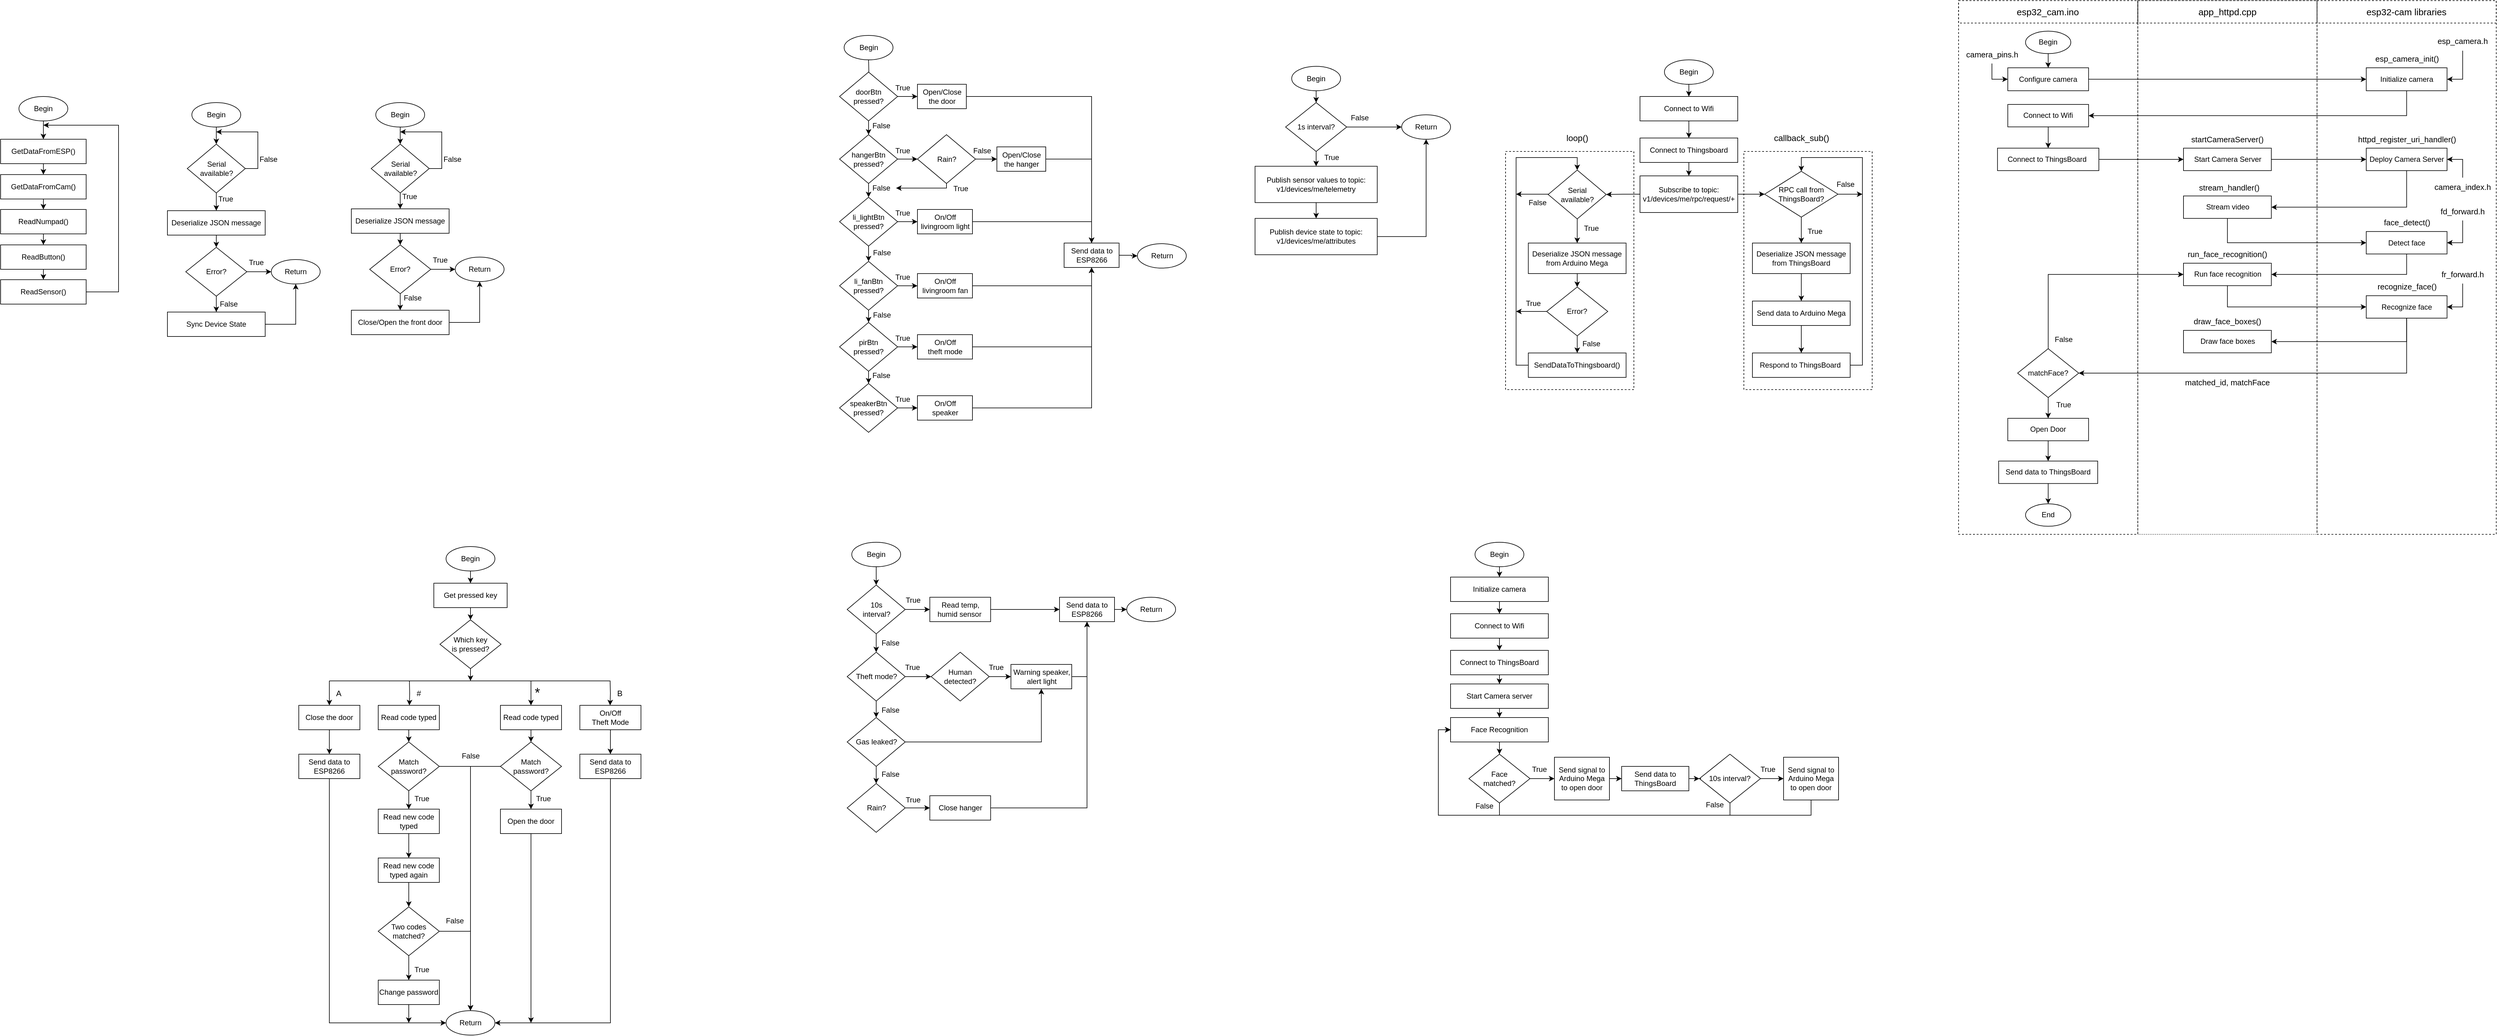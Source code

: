 <mxfile version="20.6.2" type="github">
  <diagram id="8T_DmFEaWRe2VI1obKvT" name="Page-1">
    <mxGraphModel dx="1550" dy="867" grid="0" gridSize="10" guides="1" tooltips="1" connect="1" arrows="1" fold="1" page="0" pageScale="1" pageWidth="1100" pageHeight="850" background="none" math="0" shadow="0">
      <root>
        <mxCell id="0" />
        <mxCell id="1" parent="0" />
        <mxCell id="ziZAyYgAh9MztOyzgz17-46" value="&lt;p style=&quot;line-height: 19px;&quot;&gt;&lt;br&gt;&lt;/p&gt;" style="rounded=0;whiteSpace=wrap;html=1;fillColor=none;dashed=1;" parent="1" vertex="1">
          <mxGeometry x="3898.06" y="6" width="293.33" height="874" as="geometry" />
        </mxCell>
        <mxCell id="5S2iBS3wVlSxtZ1-8zax-2" value="" style="rounded=0;whiteSpace=wrap;html=1;fillColor=none;dashed=1;" parent="1" vertex="1">
          <mxGeometry x="3311.39" y="6" width="293.33" height="874" as="geometry" />
        </mxCell>
        <mxCell id="-PVYNfKp2_SMiAzgi10n-22" style="edgeStyle=orthogonalEdgeStyle;rounded=0;orthogonalLoop=1;jettySize=auto;html=1;exitX=0.5;exitY=1;exitDx=0;exitDy=0;entryX=0.5;entryY=0;entryDx=0;entryDy=0;" parent="1" source="-PVYNfKp2_SMiAzgi10n-20" target="-PVYNfKp2_SMiAzgi10n-21" edge="1">
          <mxGeometry relative="1" as="geometry" />
        </mxCell>
        <mxCell id="-PVYNfKp2_SMiAzgi10n-20" value="Begin" style="ellipse;whiteSpace=wrap;html=1;" parent="1" vertex="1">
          <mxGeometry x="420" y="173" width="80" height="40" as="geometry" />
        </mxCell>
        <mxCell id="-PVYNfKp2_SMiAzgi10n-24" style="edgeStyle=orthogonalEdgeStyle;rounded=0;orthogonalLoop=1;jettySize=auto;html=1;exitX=1;exitY=0.5;exitDx=0;exitDy=0;" parent="1" source="-PVYNfKp2_SMiAzgi10n-21" edge="1">
          <mxGeometry relative="1" as="geometry">
            <mxPoint x="460" y="221" as="targetPoint" />
            <Array as="points">
              <mxPoint x="528" y="281" />
              <mxPoint x="528" y="221" />
              <mxPoint x="461" y="221" />
            </Array>
          </mxGeometry>
        </mxCell>
        <mxCell id="-PVYNfKp2_SMiAzgi10n-27" value="" style="edgeStyle=orthogonalEdgeStyle;rounded=0;orthogonalLoop=1;jettySize=auto;html=1;" parent="1" source="-PVYNfKp2_SMiAzgi10n-21" target="-PVYNfKp2_SMiAzgi10n-26" edge="1">
          <mxGeometry relative="1" as="geometry" />
        </mxCell>
        <mxCell id="-PVYNfKp2_SMiAzgi10n-21" value="Serial&lt;br&gt;available?" style="rhombus;whiteSpace=wrap;html=1;" parent="1" vertex="1">
          <mxGeometry x="412.5" y="241" width="95" height="80" as="geometry" />
        </mxCell>
        <mxCell id="-PVYNfKp2_SMiAzgi10n-25" value="False" style="text;html=1;align=center;verticalAlign=middle;resizable=0;points=[];autosize=1;strokeColor=none;fillColor=none;" parent="1" vertex="1">
          <mxGeometry x="520" y="251" width="50" height="30" as="geometry" />
        </mxCell>
        <mxCell id="-PVYNfKp2_SMiAzgi10n-29" style="edgeStyle=orthogonalEdgeStyle;rounded=0;orthogonalLoop=1;jettySize=auto;html=1;exitX=0.5;exitY=1;exitDx=0;exitDy=0;entryX=0.5;entryY=0;entryDx=0;entryDy=0;" parent="1" source="-PVYNfKp2_SMiAzgi10n-26" target="-PVYNfKp2_SMiAzgi10n-28" edge="1">
          <mxGeometry relative="1" as="geometry" />
        </mxCell>
        <mxCell id="-PVYNfKp2_SMiAzgi10n-26" value="Deserialize JSON message" style="whiteSpace=wrap;html=1;" parent="1" vertex="1">
          <mxGeometry x="380" y="350" width="160" height="40" as="geometry" />
        </mxCell>
        <mxCell id="-PVYNfKp2_SMiAzgi10n-37" value="" style="edgeStyle=orthogonalEdgeStyle;rounded=0;orthogonalLoop=1;jettySize=auto;html=1;" parent="1" source="-PVYNfKp2_SMiAzgi10n-28" target="-PVYNfKp2_SMiAzgi10n-36" edge="1">
          <mxGeometry relative="1" as="geometry" />
        </mxCell>
        <mxCell id="-PVYNfKp2_SMiAzgi10n-41" style="edgeStyle=orthogonalEdgeStyle;rounded=0;orthogonalLoop=1;jettySize=auto;html=1;entryX=0.5;entryY=0;entryDx=0;entryDy=0;" parent="1" source="-PVYNfKp2_SMiAzgi10n-28" target="-PVYNfKp2_SMiAzgi10n-40" edge="1">
          <mxGeometry relative="1" as="geometry" />
        </mxCell>
        <mxCell id="-PVYNfKp2_SMiAzgi10n-28" value="Error?" style="rhombus;whiteSpace=wrap;html=1;" parent="1" vertex="1">
          <mxGeometry x="410" y="410" width="100" height="80" as="geometry" />
        </mxCell>
        <mxCell id="-PVYNfKp2_SMiAzgi10n-36" value="Return" style="ellipse;whiteSpace=wrap;html=1;" parent="1" vertex="1">
          <mxGeometry x="550" y="430" width="80" height="40" as="geometry" />
        </mxCell>
        <mxCell id="-PVYNfKp2_SMiAzgi10n-38" value="True" style="text;html=1;align=center;verticalAlign=middle;resizable=0;points=[];autosize=1;strokeColor=none;fillColor=none;" parent="1" vertex="1">
          <mxGeometry x="500" y="420" width="50" height="30" as="geometry" />
        </mxCell>
        <mxCell id="-PVYNfKp2_SMiAzgi10n-44" style="edgeStyle=orthogonalEdgeStyle;rounded=0;orthogonalLoop=1;jettySize=auto;html=1;entryX=0.5;entryY=1;entryDx=0;entryDy=0;" parent="1" source="-PVYNfKp2_SMiAzgi10n-40" target="-PVYNfKp2_SMiAzgi10n-36" edge="1">
          <mxGeometry relative="1" as="geometry" />
        </mxCell>
        <mxCell id="-PVYNfKp2_SMiAzgi10n-40" value="Sync Device State" style="whiteSpace=wrap;html=1;" parent="1" vertex="1">
          <mxGeometry x="380" y="516" width="160" height="40" as="geometry" />
        </mxCell>
        <mxCell id="-PVYNfKp2_SMiAzgi10n-42" value="False" style="text;html=1;align=center;verticalAlign=middle;resizable=0;points=[];autosize=1;strokeColor=none;fillColor=none;" parent="1" vertex="1">
          <mxGeometry x="455" y="488" width="50" height="30" as="geometry" />
        </mxCell>
        <mxCell id="-PVYNfKp2_SMiAzgi10n-43" value="True" style="text;html=1;align=center;verticalAlign=middle;resizable=0;points=[];autosize=1;strokeColor=none;fillColor=none;" parent="1" vertex="1">
          <mxGeometry x="450" y="316" width="50" height="30" as="geometry" />
        </mxCell>
        <mxCell id="-PVYNfKp2_SMiAzgi10n-45" style="edgeStyle=orthogonalEdgeStyle;rounded=0;orthogonalLoop=1;jettySize=auto;html=1;exitX=0.5;exitY=1;exitDx=0;exitDy=0;entryX=0.5;entryY=0;entryDx=0;entryDy=0;" parent="1" source="-PVYNfKp2_SMiAzgi10n-46" target="-PVYNfKp2_SMiAzgi10n-49" edge="1">
          <mxGeometry relative="1" as="geometry" />
        </mxCell>
        <mxCell id="-PVYNfKp2_SMiAzgi10n-46" value="Begin" style="ellipse;whiteSpace=wrap;html=1;" parent="1" vertex="1">
          <mxGeometry x="721" y="173" width="80" height="40" as="geometry" />
        </mxCell>
        <mxCell id="-PVYNfKp2_SMiAzgi10n-47" style="edgeStyle=orthogonalEdgeStyle;rounded=0;orthogonalLoop=1;jettySize=auto;html=1;exitX=1;exitY=0.5;exitDx=0;exitDy=0;" parent="1" source="-PVYNfKp2_SMiAzgi10n-49" edge="1">
          <mxGeometry relative="1" as="geometry">
            <mxPoint x="761" y="221" as="targetPoint" />
            <Array as="points">
              <mxPoint x="829" y="281" />
              <mxPoint x="829" y="221" />
              <mxPoint x="762" y="221" />
            </Array>
          </mxGeometry>
        </mxCell>
        <mxCell id="-PVYNfKp2_SMiAzgi10n-48" value="" style="edgeStyle=orthogonalEdgeStyle;rounded=0;orthogonalLoop=1;jettySize=auto;html=1;" parent="1" source="-PVYNfKp2_SMiAzgi10n-49" target="-PVYNfKp2_SMiAzgi10n-52" edge="1">
          <mxGeometry relative="1" as="geometry" />
        </mxCell>
        <mxCell id="-PVYNfKp2_SMiAzgi10n-49" value="Serial&lt;br&gt;available?" style="rhombus;whiteSpace=wrap;html=1;" parent="1" vertex="1">
          <mxGeometry x="713.5" y="241" width="95" height="80" as="geometry" />
        </mxCell>
        <mxCell id="-PVYNfKp2_SMiAzgi10n-50" value="False" style="text;html=1;align=center;verticalAlign=middle;resizable=0;points=[];autosize=1;strokeColor=none;fillColor=none;" parent="1" vertex="1">
          <mxGeometry x="821" y="251" width="50" height="30" as="geometry" />
        </mxCell>
        <mxCell id="-PVYNfKp2_SMiAzgi10n-51" style="edgeStyle=orthogonalEdgeStyle;rounded=0;orthogonalLoop=1;jettySize=auto;html=1;exitX=0.5;exitY=1;exitDx=0;exitDy=0;entryX=0.5;entryY=0;entryDx=0;entryDy=0;" parent="1" source="-PVYNfKp2_SMiAzgi10n-52" target="-PVYNfKp2_SMiAzgi10n-55" edge="1">
          <mxGeometry relative="1" as="geometry" />
        </mxCell>
        <mxCell id="-PVYNfKp2_SMiAzgi10n-52" value="Deserialize JSON message" style="whiteSpace=wrap;html=1;" parent="1" vertex="1">
          <mxGeometry x="681" y="347" width="160" height="40" as="geometry" />
        </mxCell>
        <mxCell id="-PVYNfKp2_SMiAzgi10n-53" value="" style="edgeStyle=orthogonalEdgeStyle;rounded=0;orthogonalLoop=1;jettySize=auto;html=1;" parent="1" source="-PVYNfKp2_SMiAzgi10n-55" target="-PVYNfKp2_SMiAzgi10n-56" edge="1">
          <mxGeometry relative="1" as="geometry" />
        </mxCell>
        <mxCell id="-PVYNfKp2_SMiAzgi10n-54" style="edgeStyle=orthogonalEdgeStyle;rounded=0;orthogonalLoop=1;jettySize=auto;html=1;entryX=0.5;entryY=0;entryDx=0;entryDy=0;" parent="1" source="-PVYNfKp2_SMiAzgi10n-55" target="-PVYNfKp2_SMiAzgi10n-59" edge="1">
          <mxGeometry relative="1" as="geometry" />
        </mxCell>
        <mxCell id="-PVYNfKp2_SMiAzgi10n-55" value="Error?" style="rhombus;whiteSpace=wrap;html=1;" parent="1" vertex="1">
          <mxGeometry x="711" y="406" width="100" height="80" as="geometry" />
        </mxCell>
        <mxCell id="-PVYNfKp2_SMiAzgi10n-56" value="Return" style="ellipse;whiteSpace=wrap;html=1;" parent="1" vertex="1">
          <mxGeometry x="851" y="426" width="80" height="40" as="geometry" />
        </mxCell>
        <mxCell id="-PVYNfKp2_SMiAzgi10n-57" value="True" style="text;html=1;align=center;verticalAlign=middle;resizable=0;points=[];autosize=1;strokeColor=none;fillColor=none;" parent="1" vertex="1">
          <mxGeometry x="801" y="416" width="50" height="30" as="geometry" />
        </mxCell>
        <mxCell id="-PVYNfKp2_SMiAzgi10n-58" style="edgeStyle=orthogonalEdgeStyle;rounded=0;orthogonalLoop=1;jettySize=auto;html=1;entryX=0.5;entryY=1;entryDx=0;entryDy=0;" parent="1" source="-PVYNfKp2_SMiAzgi10n-59" target="-PVYNfKp2_SMiAzgi10n-56" edge="1">
          <mxGeometry relative="1" as="geometry" />
        </mxCell>
        <mxCell id="-PVYNfKp2_SMiAzgi10n-59" value="Close/Open the front door" style="whiteSpace=wrap;html=1;" parent="1" vertex="1">
          <mxGeometry x="681" y="513" width="160" height="40" as="geometry" />
        </mxCell>
        <mxCell id="-PVYNfKp2_SMiAzgi10n-60" value="False" style="text;html=1;align=center;verticalAlign=middle;resizable=0;points=[];autosize=1;strokeColor=none;fillColor=none;" parent="1" vertex="1">
          <mxGeometry x="756" y="478" width="50" height="30" as="geometry" />
        </mxCell>
        <mxCell id="-PVYNfKp2_SMiAzgi10n-61" value="True" style="text;html=1;align=center;verticalAlign=middle;resizable=0;points=[];autosize=1;strokeColor=none;fillColor=none;" parent="1" vertex="1">
          <mxGeometry x="751" y="312" width="50" height="30" as="geometry" />
        </mxCell>
        <mxCell id="-PVYNfKp2_SMiAzgi10n-66" style="edgeStyle=orthogonalEdgeStyle;rounded=0;orthogonalLoop=1;jettySize=auto;html=1;exitX=0.5;exitY=1;exitDx=0;exitDy=0;" parent="1" source="-PVYNfKp2_SMiAzgi10n-62" target="-PVYNfKp2_SMiAzgi10n-64" edge="1">
          <mxGeometry relative="1" as="geometry" />
        </mxCell>
        <mxCell id="-PVYNfKp2_SMiAzgi10n-62" value="Begin" style="ellipse;whiteSpace=wrap;html=1;" parent="1" vertex="1">
          <mxGeometry x="836" y="900" width="80" height="40" as="geometry" />
        </mxCell>
        <mxCell id="-PVYNfKp2_SMiAzgi10n-69" style="edgeStyle=orthogonalEdgeStyle;rounded=0;orthogonalLoop=1;jettySize=auto;html=1;exitX=0.5;exitY=1;exitDx=0;exitDy=0;entryX=0.5;entryY=0;entryDx=0;entryDy=0;fontSize=12;fontColor=#CC0066;" parent="1" source="-PVYNfKp2_SMiAzgi10n-64" target="-PVYNfKp2_SMiAzgi10n-68" edge="1">
          <mxGeometry relative="1" as="geometry" />
        </mxCell>
        <mxCell id="-PVYNfKp2_SMiAzgi10n-64" value="Get pressed key" style="whiteSpace=wrap;html=1;" parent="1" vertex="1">
          <mxGeometry x="816" y="960" width="120" height="40" as="geometry" />
        </mxCell>
        <mxCell id="-PVYNfKp2_SMiAzgi10n-74" style="edgeStyle=orthogonalEdgeStyle;rounded=0;orthogonalLoop=1;jettySize=auto;html=1;fontSize=12;fontColor=#CC0066;" parent="1" source="-PVYNfKp2_SMiAzgi10n-68" edge="1">
          <mxGeometry relative="1" as="geometry">
            <mxPoint x="876" y="1120" as="targetPoint" />
          </mxGeometry>
        </mxCell>
        <mxCell id="-PVYNfKp2_SMiAzgi10n-68" value="Which key&lt;br&gt;is pressed?" style="rhombus;whiteSpace=wrap;html=1;" parent="1" vertex="1">
          <mxGeometry x="826" y="1020" width="100" height="80" as="geometry" />
        </mxCell>
        <mxCell id="-PVYNfKp2_SMiAzgi10n-76" value="" style="endArrow=none;html=1;rounded=0;fontSize=12;fontColor=#CC0066;" parent="1" edge="1">
          <mxGeometry width="50" height="50" relative="1" as="geometry">
            <mxPoint x="645" y="1120" as="sourcePoint" />
            <mxPoint x="1105" y="1120" as="targetPoint" />
          </mxGeometry>
        </mxCell>
        <mxCell id="-PVYNfKp2_SMiAzgi10n-77" value="" style="endArrow=classic;html=1;rounded=0;fontSize=12;fontColor=#CC0066;" parent="1" edge="1">
          <mxGeometry width="50" height="50" relative="1" as="geometry">
            <mxPoint x="975" y="1120" as="sourcePoint" />
            <mxPoint x="975" y="1160" as="targetPoint" />
          </mxGeometry>
        </mxCell>
        <mxCell id="-PVYNfKp2_SMiAzgi10n-78" value="&lt;font style=&quot;font-size: 22px;&quot; color=&quot;#000000&quot;&gt;*&lt;/font&gt;" style="text;html=1;align=center;verticalAlign=middle;resizable=0;points=[];autosize=1;strokeColor=none;fillColor=none;fontSize=12;fontColor=#CC0066;" parent="1" vertex="1">
          <mxGeometry x="970" y="1120" width="30" height="40" as="geometry" />
        </mxCell>
        <mxCell id="-PVYNfKp2_SMiAzgi10n-82" value="" style="edgeStyle=orthogonalEdgeStyle;rounded=0;orthogonalLoop=1;jettySize=auto;html=1;fontSize=22;fontColor=#000000;" parent="1" source="-PVYNfKp2_SMiAzgi10n-80" target="-PVYNfKp2_SMiAzgi10n-81" edge="1">
          <mxGeometry relative="1" as="geometry" />
        </mxCell>
        <mxCell id="-PVYNfKp2_SMiAzgi10n-80" value="Read code typed" style="whiteSpace=wrap;html=1;" parent="1" vertex="1">
          <mxGeometry x="925" y="1160" width="100" height="40" as="geometry" />
        </mxCell>
        <mxCell id="-PVYNfKp2_SMiAzgi10n-84" value="" style="edgeStyle=orthogonalEdgeStyle;rounded=0;orthogonalLoop=1;jettySize=auto;html=1;fontSize=22;fontColor=#000000;" parent="1" source="-PVYNfKp2_SMiAzgi10n-81" target="-PVYNfKp2_SMiAzgi10n-83" edge="1">
          <mxGeometry relative="1" as="geometry" />
        </mxCell>
        <mxCell id="-PVYNfKp2_SMiAzgi10n-108" style="edgeStyle=orthogonalEdgeStyle;rounded=0;orthogonalLoop=1;jettySize=auto;html=1;entryX=0.5;entryY=0;entryDx=0;entryDy=0;fontSize=13;fontColor=#000000;" parent="1" source="-PVYNfKp2_SMiAzgi10n-81" target="-PVYNfKp2_SMiAzgi10n-101" edge="1">
          <mxGeometry relative="1" as="geometry" />
        </mxCell>
        <mxCell id="-PVYNfKp2_SMiAzgi10n-81" value="Match&lt;br&gt;password?" style="rhombus;whiteSpace=wrap;html=1;" parent="1" vertex="1">
          <mxGeometry x="925" y="1220" width="100" height="80" as="geometry" />
        </mxCell>
        <mxCell id="-PVYNfKp2_SMiAzgi10n-128" style="edgeStyle=orthogonalEdgeStyle;rounded=0;orthogonalLoop=1;jettySize=auto;html=1;fontSize=13;fontColor=#000000;" parent="1" source="-PVYNfKp2_SMiAzgi10n-83" edge="1">
          <mxGeometry relative="1" as="geometry">
            <mxPoint x="975" y="1680" as="targetPoint" />
          </mxGeometry>
        </mxCell>
        <mxCell id="-PVYNfKp2_SMiAzgi10n-83" value="Open the door" style="whiteSpace=wrap;html=1;" parent="1" vertex="1">
          <mxGeometry x="925" y="1330" width="100" height="40" as="geometry" />
        </mxCell>
        <mxCell id="-PVYNfKp2_SMiAzgi10n-85" value="&lt;font style=&quot;font-size: 12px;&quot;&gt;True&lt;/font&gt;" style="text;html=1;align=center;verticalAlign=middle;resizable=0;points=[];autosize=1;strokeColor=none;fillColor=none;fontSize=22;fontColor=#000000;" parent="1" vertex="1">
          <mxGeometry x="970" y="1290" width="50" height="40" as="geometry" />
        </mxCell>
        <mxCell id="-PVYNfKp2_SMiAzgi10n-86" value="&lt;font style=&quot;font-size: 13px;&quot; color=&quot;#000000&quot;&gt;#&lt;/font&gt;" style="text;html=1;align=center;verticalAlign=middle;resizable=0;points=[];autosize=1;strokeColor=none;fillColor=none;fontSize=12;fontColor=#CC0066;" parent="1" vertex="1">
          <mxGeometry x="776" y="1125" width="30" height="30" as="geometry" />
        </mxCell>
        <mxCell id="-PVYNfKp2_SMiAzgi10n-87" value="" style="edgeStyle=orthogonalEdgeStyle;rounded=0;orthogonalLoop=1;jettySize=auto;html=1;fontSize=22;fontColor=#000000;" parent="1" edge="1">
          <mxGeometry relative="1" as="geometry">
            <mxPoint x="776" y="1120" as="sourcePoint" />
            <mxPoint x="776" y="1160" as="targetPoint" />
          </mxGeometry>
        </mxCell>
        <mxCell id="-PVYNfKp2_SMiAzgi10n-90" value="" style="edgeStyle=orthogonalEdgeStyle;rounded=0;orthogonalLoop=1;jettySize=auto;html=1;fontSize=13;fontColor=#000000;" parent="1" source="-PVYNfKp2_SMiAzgi10n-88" target="-PVYNfKp2_SMiAzgi10n-89" edge="1">
          <mxGeometry relative="1" as="geometry" />
        </mxCell>
        <mxCell id="-PVYNfKp2_SMiAzgi10n-88" value="Read code typed" style="whiteSpace=wrap;html=1;" parent="1" vertex="1">
          <mxGeometry x="725" y="1160" width="100" height="40" as="geometry" />
        </mxCell>
        <mxCell id="-PVYNfKp2_SMiAzgi10n-92" value="" style="edgeStyle=orthogonalEdgeStyle;rounded=0;orthogonalLoop=1;jettySize=auto;html=1;fontSize=13;fontColor=#000000;" parent="1" source="-PVYNfKp2_SMiAzgi10n-89" target="-PVYNfKp2_SMiAzgi10n-91" edge="1">
          <mxGeometry relative="1" as="geometry" />
        </mxCell>
        <mxCell id="-PVYNfKp2_SMiAzgi10n-105" style="edgeStyle=orthogonalEdgeStyle;rounded=0;orthogonalLoop=1;jettySize=auto;html=1;fontSize=13;fontColor=#000000;" parent="1" source="-PVYNfKp2_SMiAzgi10n-89" target="-PVYNfKp2_SMiAzgi10n-101" edge="1">
          <mxGeometry relative="1" as="geometry" />
        </mxCell>
        <mxCell id="-PVYNfKp2_SMiAzgi10n-89" value="Match&lt;br&gt;password?" style="rhombus;whiteSpace=wrap;html=1;" parent="1" vertex="1">
          <mxGeometry x="725" y="1220" width="100" height="80" as="geometry" />
        </mxCell>
        <mxCell id="-PVYNfKp2_SMiAzgi10n-94" value="" style="edgeStyle=orthogonalEdgeStyle;rounded=0;orthogonalLoop=1;jettySize=auto;html=1;fontSize=13;fontColor=#000000;" parent="1" source="-PVYNfKp2_SMiAzgi10n-91" target="-PVYNfKp2_SMiAzgi10n-93" edge="1">
          <mxGeometry relative="1" as="geometry" />
        </mxCell>
        <mxCell id="-PVYNfKp2_SMiAzgi10n-91" value="Read new code typed" style="whiteSpace=wrap;html=1;" parent="1" vertex="1">
          <mxGeometry x="725" y="1330" width="100" height="40" as="geometry" />
        </mxCell>
        <mxCell id="-PVYNfKp2_SMiAzgi10n-97" value="" style="edgeStyle=orthogonalEdgeStyle;rounded=0;orthogonalLoop=1;jettySize=auto;html=1;fontSize=13;fontColor=#000000;" parent="1" source="-PVYNfKp2_SMiAzgi10n-93" target="-PVYNfKp2_SMiAzgi10n-96" edge="1">
          <mxGeometry relative="1" as="geometry" />
        </mxCell>
        <mxCell id="-PVYNfKp2_SMiAzgi10n-93" value="Read new code typed again" style="whiteSpace=wrap;html=1;" parent="1" vertex="1">
          <mxGeometry x="725" y="1410" width="100" height="40" as="geometry" />
        </mxCell>
        <mxCell id="-PVYNfKp2_SMiAzgi10n-95" value="&lt;font style=&quot;font-size: 12px;&quot;&gt;True&lt;/font&gt;" style="text;html=1;align=center;verticalAlign=middle;resizable=0;points=[];autosize=1;strokeColor=none;fillColor=none;fontSize=22;fontColor=#000000;" parent="1" vertex="1">
          <mxGeometry x="771" y="1290" width="50" height="40" as="geometry" />
        </mxCell>
        <mxCell id="-PVYNfKp2_SMiAzgi10n-99" value="" style="edgeStyle=orthogonalEdgeStyle;rounded=0;orthogonalLoop=1;jettySize=auto;html=1;fontSize=13;fontColor=#000000;" parent="1" source="-PVYNfKp2_SMiAzgi10n-96" target="-PVYNfKp2_SMiAzgi10n-98" edge="1">
          <mxGeometry relative="1" as="geometry" />
        </mxCell>
        <mxCell id="-PVYNfKp2_SMiAzgi10n-110" style="edgeStyle=orthogonalEdgeStyle;rounded=0;orthogonalLoop=1;jettySize=auto;html=1;entryX=0.5;entryY=0;entryDx=0;entryDy=0;fontSize=13;fontColor=#000000;" parent="1" source="-PVYNfKp2_SMiAzgi10n-96" target="-PVYNfKp2_SMiAzgi10n-101" edge="1">
          <mxGeometry relative="1" as="geometry" />
        </mxCell>
        <mxCell id="-PVYNfKp2_SMiAzgi10n-96" value="Two codes &lt;br&gt;matched?" style="rhombus;whiteSpace=wrap;html=1;" parent="1" vertex="1">
          <mxGeometry x="725" y="1490" width="100" height="80" as="geometry" />
        </mxCell>
        <mxCell id="-PVYNfKp2_SMiAzgi10n-118" style="edgeStyle=orthogonalEdgeStyle;rounded=0;orthogonalLoop=1;jettySize=auto;html=1;fontSize=13;fontColor=#000000;" parent="1" source="-PVYNfKp2_SMiAzgi10n-98" edge="1">
          <mxGeometry relative="1" as="geometry">
            <mxPoint x="775" y="1680" as="targetPoint" />
          </mxGeometry>
        </mxCell>
        <mxCell id="-PVYNfKp2_SMiAzgi10n-98" value="Change password" style="whiteSpace=wrap;html=1;" parent="1" vertex="1">
          <mxGeometry x="725" y="1610" width="100" height="40" as="geometry" />
        </mxCell>
        <mxCell id="-PVYNfKp2_SMiAzgi10n-100" value="&lt;font style=&quot;font-size: 12px;&quot;&gt;True&lt;/font&gt;" style="text;html=1;align=center;verticalAlign=middle;resizable=0;points=[];autosize=1;strokeColor=none;fillColor=none;fontSize=22;fontColor=#000000;" parent="1" vertex="1">
          <mxGeometry x="771" y="1570" width="50" height="40" as="geometry" />
        </mxCell>
        <mxCell id="-PVYNfKp2_SMiAzgi10n-101" value="Return" style="ellipse;whiteSpace=wrap;html=1;" parent="1" vertex="1">
          <mxGeometry x="836" y="1660" width="80" height="40" as="geometry" />
        </mxCell>
        <mxCell id="-PVYNfKp2_SMiAzgi10n-109" value="&lt;font style=&quot;font-size: 12px;&quot;&gt;False&lt;/font&gt;" style="text;html=1;align=center;verticalAlign=middle;resizable=0;points=[];autosize=1;strokeColor=none;fillColor=none;fontSize=22;fontColor=#000000;" parent="1" vertex="1">
          <mxGeometry x="851" y="1220" width="50" height="40" as="geometry" />
        </mxCell>
        <mxCell id="-PVYNfKp2_SMiAzgi10n-111" value="&lt;font style=&quot;font-size: 12px;&quot;&gt;False&lt;/font&gt;" style="text;html=1;align=center;verticalAlign=middle;resizable=0;points=[];autosize=1;strokeColor=none;fillColor=none;fontSize=22;fontColor=#000000;" parent="1" vertex="1">
          <mxGeometry x="825" y="1490" width="50" height="40" as="geometry" />
        </mxCell>
        <mxCell id="-PVYNfKp2_SMiAzgi10n-119" value="" style="edgeStyle=orthogonalEdgeStyle;rounded=0;orthogonalLoop=1;jettySize=auto;html=1;fontSize=13;fontColor=#000000;" parent="1" source="-PVYNfKp2_SMiAzgi10n-112" target="-PVYNfKp2_SMiAzgi10n-115" edge="1">
          <mxGeometry relative="1" as="geometry" />
        </mxCell>
        <mxCell id="-PVYNfKp2_SMiAzgi10n-112" value="Close the door" style="whiteSpace=wrap;html=1;" parent="1" vertex="1">
          <mxGeometry x="595" y="1160" width="100" height="40" as="geometry" />
        </mxCell>
        <mxCell id="-PVYNfKp2_SMiAzgi10n-113" value="" style="endArrow=classic;html=1;rounded=0;fontSize=13;fontColor=#000000;entryX=0.5;entryY=0;entryDx=0;entryDy=0;" parent="1" target="-PVYNfKp2_SMiAzgi10n-112" edge="1">
          <mxGeometry width="50" height="50" relative="1" as="geometry">
            <mxPoint x="645" y="1120" as="sourcePoint" />
            <mxPoint x="425" y="1390" as="targetPoint" />
          </mxGeometry>
        </mxCell>
        <mxCell id="-PVYNfKp2_SMiAzgi10n-114" value="A" style="text;html=1;align=center;verticalAlign=middle;resizable=0;points=[];autosize=1;strokeColor=none;fillColor=none;fontSize=13;fontColor=#000000;" parent="1" vertex="1">
          <mxGeometry x="645" y="1125" width="30" height="30" as="geometry" />
        </mxCell>
        <mxCell id="-PVYNfKp2_SMiAzgi10n-116" style="edgeStyle=orthogonalEdgeStyle;rounded=0;orthogonalLoop=1;jettySize=auto;html=1;entryX=0;entryY=0.5;entryDx=0;entryDy=0;fontSize=13;fontColor=#000000;" parent="1" source="-PVYNfKp2_SMiAzgi10n-115" target="-PVYNfKp2_SMiAzgi10n-101" edge="1">
          <mxGeometry relative="1" as="geometry">
            <Array as="points">
              <mxPoint x="645" y="1680" />
            </Array>
          </mxGeometry>
        </mxCell>
        <mxCell id="-PVYNfKp2_SMiAzgi10n-115" value="Send data to ESP8266" style="whiteSpace=wrap;html=1;" parent="1" vertex="1">
          <mxGeometry x="595" y="1240" width="100" height="40" as="geometry" />
        </mxCell>
        <mxCell id="-PVYNfKp2_SMiAzgi10n-122" value="" style="edgeStyle=orthogonalEdgeStyle;rounded=0;orthogonalLoop=1;jettySize=auto;html=1;fontSize=13;fontColor=#000000;" parent="1" source="-PVYNfKp2_SMiAzgi10n-120" target="-PVYNfKp2_SMiAzgi10n-121" edge="1">
          <mxGeometry relative="1" as="geometry" />
        </mxCell>
        <mxCell id="-PVYNfKp2_SMiAzgi10n-120" value="On/Off&lt;br&gt;Theft Mode" style="whiteSpace=wrap;html=1;" parent="1" vertex="1">
          <mxGeometry x="1055" y="1160" width="100" height="40" as="geometry" />
        </mxCell>
        <mxCell id="-PVYNfKp2_SMiAzgi10n-126" style="edgeStyle=orthogonalEdgeStyle;rounded=0;orthogonalLoop=1;jettySize=auto;html=1;entryX=1;entryY=0.5;entryDx=0;entryDy=0;fontSize=13;fontColor=#000000;" parent="1" source="-PVYNfKp2_SMiAzgi10n-121" target="-PVYNfKp2_SMiAzgi10n-101" edge="1">
          <mxGeometry relative="1" as="geometry">
            <Array as="points">
              <mxPoint x="1105" y="1680" />
            </Array>
          </mxGeometry>
        </mxCell>
        <mxCell id="-PVYNfKp2_SMiAzgi10n-121" value="Send data to ESP8266" style="whiteSpace=wrap;html=1;" parent="1" vertex="1">
          <mxGeometry x="1055" y="1240" width="100" height="40" as="geometry" />
        </mxCell>
        <mxCell id="-PVYNfKp2_SMiAzgi10n-124" value="" style="edgeStyle=orthogonalEdgeStyle;rounded=0;orthogonalLoop=1;jettySize=auto;html=1;fontSize=22;fontColor=#000000;" parent="1" edge="1">
          <mxGeometry relative="1" as="geometry">
            <mxPoint x="1104.5" y="1120" as="sourcePoint" />
            <mxPoint x="1104.5" y="1160" as="targetPoint" />
          </mxGeometry>
        </mxCell>
        <mxCell id="-PVYNfKp2_SMiAzgi10n-125" value="B" style="text;html=1;align=center;verticalAlign=middle;resizable=0;points=[];autosize=1;strokeColor=none;fillColor=none;fontSize=13;fontColor=#000000;" parent="1" vertex="1">
          <mxGeometry x="1105" y="1125" width="30" height="30" as="geometry" />
        </mxCell>
        <mxCell id="-PVYNfKp2_SMiAzgi10n-132" value="" style="edgeStyle=orthogonalEdgeStyle;rounded=0;orthogonalLoop=1;jettySize=auto;html=1;fontSize=13;fontColor=#000000;" parent="1" target="-PVYNfKp2_SMiAzgi10n-130" edge="1">
          <mxGeometry relative="1" as="geometry">
            <mxPoint x="1527.5" y="103" as="sourcePoint" />
          </mxGeometry>
        </mxCell>
        <mxCell id="-PVYNfKp2_SMiAzgi10n-129" value="Begin" style="ellipse;whiteSpace=wrap;html=1;" parent="1" vertex="1">
          <mxGeometry x="1487.5" y="63" width="80" height="40" as="geometry" />
        </mxCell>
        <mxCell id="-PVYNfKp2_SMiAzgi10n-133" value="" style="edgeStyle=orthogonalEdgeStyle;rounded=0;orthogonalLoop=1;jettySize=auto;html=1;fontSize=13;fontColor=#000000;" parent="1" source="-PVYNfKp2_SMiAzgi10n-130" target="-PVYNfKp2_SMiAzgi10n-131" edge="1">
          <mxGeometry relative="1" as="geometry" />
        </mxCell>
        <mxCell id="-PVYNfKp2_SMiAzgi10n-136" value="" style="edgeStyle=orthogonalEdgeStyle;rounded=0;orthogonalLoop=1;jettySize=auto;html=1;fontSize=12;fontColor=#000000;" parent="1" source="-PVYNfKp2_SMiAzgi10n-130" target="-PVYNfKp2_SMiAzgi10n-135" edge="1">
          <mxGeometry relative="1" as="geometry" />
        </mxCell>
        <mxCell id="-PVYNfKp2_SMiAzgi10n-130" value="doorBtn pressed?" style="rhombus;whiteSpace=wrap;html=1;" parent="1" vertex="1">
          <mxGeometry x="1480" y="123" width="95" height="80" as="geometry" />
        </mxCell>
        <mxCell id="-PVYNfKp2_SMiAzgi10n-177" style="edgeStyle=orthogonalEdgeStyle;rounded=0;orthogonalLoop=1;jettySize=auto;html=1;entryX=0.5;entryY=0;entryDx=0;entryDy=0;fontSize=12;fontColor=#000000;" parent="1" source="-PVYNfKp2_SMiAzgi10n-131" target="-PVYNfKp2_SMiAzgi10n-176" edge="1">
          <mxGeometry relative="1" as="geometry" />
        </mxCell>
        <mxCell id="-PVYNfKp2_SMiAzgi10n-131" value="Open/Close the door" style="whiteSpace=wrap;html=1;" parent="1" vertex="1">
          <mxGeometry x="1607.5" y="143" width="80" height="40" as="geometry" />
        </mxCell>
        <mxCell id="-PVYNfKp2_SMiAzgi10n-134" value="&lt;font style=&quot;font-size: 12px;&quot;&gt;True&lt;/font&gt;" style="text;html=1;align=center;verticalAlign=middle;resizable=0;points=[];autosize=1;strokeColor=none;fillColor=none;fontSize=13;fontColor=#000000;" parent="1" vertex="1">
          <mxGeometry x="1557.5" y="133" width="50" height="30" as="geometry" />
        </mxCell>
        <mxCell id="-PVYNfKp2_SMiAzgi10n-143" value="" style="edgeStyle=orthogonalEdgeStyle;rounded=0;orthogonalLoop=1;jettySize=auto;html=1;fontSize=12;fontColor=#000000;" parent="1" source="-PVYNfKp2_SMiAzgi10n-135" target="-PVYNfKp2_SMiAzgi10n-142" edge="1">
          <mxGeometry relative="1" as="geometry" />
        </mxCell>
        <mxCell id="-PVYNfKp2_SMiAzgi10n-146" value="" style="edgeStyle=orthogonalEdgeStyle;rounded=0;orthogonalLoop=1;jettySize=auto;html=1;fontSize=12;fontColor=#000000;" parent="1" source="-PVYNfKp2_SMiAzgi10n-135" target="-PVYNfKp2_SMiAzgi10n-145" edge="1">
          <mxGeometry relative="1" as="geometry" />
        </mxCell>
        <mxCell id="-PVYNfKp2_SMiAzgi10n-135" value="hangerBtn pressed?" style="rhombus;whiteSpace=wrap;html=1;" parent="1" vertex="1">
          <mxGeometry x="1480" y="225.5" width="95" height="80" as="geometry" />
        </mxCell>
        <mxCell id="-PVYNfKp2_SMiAzgi10n-137" value="False" style="text;html=1;align=center;verticalAlign=middle;resizable=0;points=[];autosize=1;strokeColor=none;fillColor=none;fontSize=12;fontColor=#000000;" parent="1" vertex="1">
          <mxGeometry x="1522.5" y="195.5" width="50" height="30" as="geometry" />
        </mxCell>
        <mxCell id="-PVYNfKp2_SMiAzgi10n-180" style="edgeStyle=orthogonalEdgeStyle;rounded=0;orthogonalLoop=1;jettySize=auto;html=1;fontSize=12;fontColor=#000000;" parent="1" source="-PVYNfKp2_SMiAzgi10n-138" target="-PVYNfKp2_SMiAzgi10n-176" edge="1">
          <mxGeometry relative="1" as="geometry" />
        </mxCell>
        <mxCell id="-PVYNfKp2_SMiAzgi10n-138" value="Open/Close the hanger" style="whiteSpace=wrap;html=1;" parent="1" vertex="1">
          <mxGeometry x="1737.5" y="245.5" width="80" height="40" as="geometry" />
        </mxCell>
        <mxCell id="-PVYNfKp2_SMiAzgi10n-140" value="&lt;font style=&quot;font-size: 12px;&quot;&gt;True&lt;/font&gt;" style="text;html=1;align=center;verticalAlign=middle;resizable=0;points=[];autosize=1;strokeColor=none;fillColor=none;fontSize=13;fontColor=#000000;" parent="1" vertex="1">
          <mxGeometry x="1557.5" y="236" width="50" height="30" as="geometry" />
        </mxCell>
        <mxCell id="-PVYNfKp2_SMiAzgi10n-154" value="" style="edgeStyle=orthogonalEdgeStyle;rounded=0;orthogonalLoop=1;jettySize=auto;html=1;fontSize=12;fontColor=#000000;" parent="1" source="-PVYNfKp2_SMiAzgi10n-142" target="-PVYNfKp2_SMiAzgi10n-153" edge="1">
          <mxGeometry relative="1" as="geometry" />
        </mxCell>
        <mxCell id="-PVYNfKp2_SMiAzgi10n-157" value="" style="edgeStyle=orthogonalEdgeStyle;rounded=0;orthogonalLoop=1;jettySize=auto;html=1;fontSize=12;fontColor=#000000;" parent="1" source="-PVYNfKp2_SMiAzgi10n-142" target="-PVYNfKp2_SMiAzgi10n-156" edge="1">
          <mxGeometry relative="1" as="geometry" />
        </mxCell>
        <mxCell id="-PVYNfKp2_SMiAzgi10n-142" value="li_lightBtn pressed?" style="rhombus;whiteSpace=wrap;html=1;" parent="1" vertex="1">
          <mxGeometry x="1480" y="328" width="95" height="80" as="geometry" />
        </mxCell>
        <mxCell id="-PVYNfKp2_SMiAzgi10n-144" value="False" style="text;html=1;align=center;verticalAlign=middle;resizable=0;points=[];autosize=1;strokeColor=none;fillColor=none;fontSize=12;fontColor=#000000;" parent="1" vertex="1">
          <mxGeometry x="1522.5" y="298" width="50" height="30" as="geometry" />
        </mxCell>
        <mxCell id="-PVYNfKp2_SMiAzgi10n-148" value="" style="edgeStyle=orthogonalEdgeStyle;rounded=0;orthogonalLoop=1;jettySize=auto;html=1;fontSize=12;fontColor=#000000;" parent="1" source="-PVYNfKp2_SMiAzgi10n-145" target="-PVYNfKp2_SMiAzgi10n-138" edge="1">
          <mxGeometry relative="1" as="geometry" />
        </mxCell>
        <mxCell id="-PVYNfKp2_SMiAzgi10n-151" style="edgeStyle=orthogonalEdgeStyle;rounded=0;orthogonalLoop=1;jettySize=auto;html=1;fontSize=12;fontColor=#000000;" parent="1" source="-PVYNfKp2_SMiAzgi10n-145" target="-PVYNfKp2_SMiAzgi10n-144" edge="1">
          <mxGeometry relative="1" as="geometry">
            <Array as="points">
              <mxPoint x="1655.5" y="313" />
            </Array>
          </mxGeometry>
        </mxCell>
        <mxCell id="-PVYNfKp2_SMiAzgi10n-145" value="Rain?" style="rhombus;whiteSpace=wrap;html=1;" parent="1" vertex="1">
          <mxGeometry x="1607.5" y="225.5" width="95" height="80" as="geometry" />
        </mxCell>
        <mxCell id="-PVYNfKp2_SMiAzgi10n-149" value="&lt;font style=&quot;font-size: 12px;&quot;&gt;False&lt;/font&gt;" style="text;html=1;align=center;verticalAlign=middle;resizable=0;points=[];autosize=1;strokeColor=none;fillColor=none;fontSize=13;fontColor=#000000;" parent="1" vertex="1">
          <mxGeometry x="1687.5" y="236" width="50" height="30" as="geometry" />
        </mxCell>
        <mxCell id="-PVYNfKp2_SMiAzgi10n-152" value="&lt;font style=&quot;font-size: 12px;&quot;&gt;True&lt;/font&gt;" style="text;html=1;align=center;verticalAlign=middle;resizable=0;points=[];autosize=1;strokeColor=none;fillColor=none;fontSize=13;fontColor=#000000;" parent="1" vertex="1">
          <mxGeometry x="1652.5" y="298" width="50" height="30" as="geometry" />
        </mxCell>
        <mxCell id="-PVYNfKp2_SMiAzgi10n-181" style="edgeStyle=orthogonalEdgeStyle;rounded=0;orthogonalLoop=1;jettySize=auto;html=1;fontSize=12;fontColor=#000000;" parent="1" source="-PVYNfKp2_SMiAzgi10n-153" target="-PVYNfKp2_SMiAzgi10n-176" edge="1">
          <mxGeometry relative="1" as="geometry" />
        </mxCell>
        <mxCell id="-PVYNfKp2_SMiAzgi10n-153" value="On/Off livingroom light" style="whiteSpace=wrap;html=1;" parent="1" vertex="1">
          <mxGeometry x="1607.5" y="348" width="90" height="40" as="geometry" />
        </mxCell>
        <mxCell id="-PVYNfKp2_SMiAzgi10n-155" value="&lt;font style=&quot;font-size: 12px;&quot;&gt;True&lt;/font&gt;" style="text;html=1;align=center;verticalAlign=middle;resizable=0;points=[];autosize=1;strokeColor=none;fillColor=none;fontSize=13;fontColor=#000000;" parent="1" vertex="1">
          <mxGeometry x="1557.5" y="338" width="50" height="30" as="geometry" />
        </mxCell>
        <mxCell id="-PVYNfKp2_SMiAzgi10n-160" value="" style="edgeStyle=orthogonalEdgeStyle;rounded=0;orthogonalLoop=1;jettySize=auto;html=1;fontSize=12;fontColor=#000000;" parent="1" source="-PVYNfKp2_SMiAzgi10n-156" edge="1">
          <mxGeometry relative="1" as="geometry">
            <mxPoint x="1607.5" y="473" as="targetPoint" />
          </mxGeometry>
        </mxCell>
        <mxCell id="-PVYNfKp2_SMiAzgi10n-164" value="" style="edgeStyle=orthogonalEdgeStyle;rounded=0;orthogonalLoop=1;jettySize=auto;html=1;fontSize=12;fontColor=#000000;" parent="1" source="-PVYNfKp2_SMiAzgi10n-156" target="-PVYNfKp2_SMiAzgi10n-163" edge="1">
          <mxGeometry relative="1" as="geometry" />
        </mxCell>
        <mxCell id="-PVYNfKp2_SMiAzgi10n-156" value="li_fanBtn pressed?" style="rhombus;whiteSpace=wrap;html=1;" parent="1" vertex="1">
          <mxGeometry x="1480" y="433" width="95" height="80" as="geometry" />
        </mxCell>
        <mxCell id="-PVYNfKp2_SMiAzgi10n-158" value="False" style="text;html=1;align=center;verticalAlign=middle;resizable=0;points=[];autosize=1;strokeColor=none;fillColor=none;fontSize=12;fontColor=#000000;" parent="1" vertex="1">
          <mxGeometry x="1523.5" y="404" width="50" height="30" as="geometry" />
        </mxCell>
        <mxCell id="-PVYNfKp2_SMiAzgi10n-161" value="&lt;font style=&quot;font-size: 12px;&quot;&gt;True&lt;/font&gt;" style="text;html=1;align=center;verticalAlign=middle;resizable=0;points=[];autosize=1;strokeColor=none;fillColor=none;fontSize=13;fontColor=#000000;" parent="1" vertex="1">
          <mxGeometry x="1557.5" y="443" width="50" height="30" as="geometry" />
        </mxCell>
        <mxCell id="-PVYNfKp2_SMiAzgi10n-182" style="edgeStyle=orthogonalEdgeStyle;rounded=0;orthogonalLoop=1;jettySize=auto;html=1;entryX=0.5;entryY=1;entryDx=0;entryDy=0;fontSize=12;fontColor=#000000;" parent="1" source="-PVYNfKp2_SMiAzgi10n-162" target="-PVYNfKp2_SMiAzgi10n-176" edge="1">
          <mxGeometry relative="1" as="geometry" />
        </mxCell>
        <mxCell id="-PVYNfKp2_SMiAzgi10n-162" value="On/Off livingroom fan" style="whiteSpace=wrap;html=1;" parent="1" vertex="1">
          <mxGeometry x="1607.5" y="453" width="90" height="40" as="geometry" />
        </mxCell>
        <mxCell id="-PVYNfKp2_SMiAzgi10n-167" value="" style="edgeStyle=orthogonalEdgeStyle;rounded=0;orthogonalLoop=1;jettySize=auto;html=1;fontSize=12;fontColor=#000000;" parent="1" source="-PVYNfKp2_SMiAzgi10n-163" target="-PVYNfKp2_SMiAzgi10n-166" edge="1">
          <mxGeometry relative="1" as="geometry" />
        </mxCell>
        <mxCell id="-PVYNfKp2_SMiAzgi10n-171" value="" style="edgeStyle=orthogonalEdgeStyle;rounded=0;orthogonalLoop=1;jettySize=auto;html=1;fontSize=12;fontColor=#000000;" parent="1" source="-PVYNfKp2_SMiAzgi10n-163" target="-PVYNfKp2_SMiAzgi10n-170" edge="1">
          <mxGeometry relative="1" as="geometry" />
        </mxCell>
        <mxCell id="-PVYNfKp2_SMiAzgi10n-163" value="pirBtn&lt;br&gt;pressed?" style="rhombus;whiteSpace=wrap;html=1;" parent="1" vertex="1">
          <mxGeometry x="1480" y="533" width="95" height="80" as="geometry" />
        </mxCell>
        <mxCell id="-PVYNfKp2_SMiAzgi10n-165" value="False" style="text;html=1;align=center;verticalAlign=middle;resizable=0;points=[];autosize=1;strokeColor=none;fillColor=none;fontSize=12;fontColor=#000000;" parent="1" vertex="1">
          <mxGeometry x="1524" y="506" width="50" height="30" as="geometry" />
        </mxCell>
        <mxCell id="-PVYNfKp2_SMiAzgi10n-183" style="edgeStyle=orthogonalEdgeStyle;rounded=0;orthogonalLoop=1;jettySize=auto;html=1;fontSize=12;fontColor=#000000;" parent="1" source="-PVYNfKp2_SMiAzgi10n-166" target="-PVYNfKp2_SMiAzgi10n-176" edge="1">
          <mxGeometry relative="1" as="geometry" />
        </mxCell>
        <mxCell id="-PVYNfKp2_SMiAzgi10n-166" value="On/Off&lt;br&gt;theft mode" style="whiteSpace=wrap;html=1;" parent="1" vertex="1">
          <mxGeometry x="1607.5" y="553" width="90" height="40" as="geometry" />
        </mxCell>
        <mxCell id="-PVYNfKp2_SMiAzgi10n-168" value="&lt;font style=&quot;font-size: 12px;&quot;&gt;True&lt;/font&gt;" style="text;html=1;align=center;verticalAlign=middle;resizable=0;points=[];autosize=1;strokeColor=none;fillColor=none;fontSize=13;fontColor=#000000;" parent="1" vertex="1">
          <mxGeometry x="1557.5" y="543" width="50" height="30" as="geometry" />
        </mxCell>
        <mxCell id="-PVYNfKp2_SMiAzgi10n-174" value="" style="edgeStyle=orthogonalEdgeStyle;rounded=0;orthogonalLoop=1;jettySize=auto;html=1;fontSize=12;fontColor=#000000;" parent="1" source="-PVYNfKp2_SMiAzgi10n-170" target="-PVYNfKp2_SMiAzgi10n-173" edge="1">
          <mxGeometry relative="1" as="geometry" />
        </mxCell>
        <mxCell id="-PVYNfKp2_SMiAzgi10n-170" value="speakerBtn&lt;br&gt;pressed?" style="rhombus;whiteSpace=wrap;html=1;" parent="1" vertex="1">
          <mxGeometry x="1480" y="633" width="95" height="80" as="geometry" />
        </mxCell>
        <mxCell id="-PVYNfKp2_SMiAzgi10n-172" value="False" style="text;html=1;align=center;verticalAlign=middle;resizable=0;points=[];autosize=1;strokeColor=none;fillColor=none;fontSize=12;fontColor=#000000;" parent="1" vertex="1">
          <mxGeometry x="1523" y="605" width="50" height="30" as="geometry" />
        </mxCell>
        <mxCell id="-PVYNfKp2_SMiAzgi10n-184" style="edgeStyle=orthogonalEdgeStyle;rounded=0;orthogonalLoop=1;jettySize=auto;html=1;fontSize=12;fontColor=#000000;" parent="1" source="-PVYNfKp2_SMiAzgi10n-173" target="-PVYNfKp2_SMiAzgi10n-176" edge="1">
          <mxGeometry relative="1" as="geometry" />
        </mxCell>
        <mxCell id="-PVYNfKp2_SMiAzgi10n-173" value="On/Off&lt;br&gt;speaker" style="whiteSpace=wrap;html=1;" parent="1" vertex="1">
          <mxGeometry x="1607.5" y="653" width="90" height="40" as="geometry" />
        </mxCell>
        <mxCell id="-PVYNfKp2_SMiAzgi10n-175" value="&lt;font style=&quot;font-size: 12px;&quot;&gt;True&lt;/font&gt;" style="text;html=1;align=center;verticalAlign=middle;resizable=0;points=[];autosize=1;strokeColor=none;fillColor=none;fontSize=13;fontColor=#000000;" parent="1" vertex="1">
          <mxGeometry x="1557.5" y="643" width="50" height="30" as="geometry" />
        </mxCell>
        <mxCell id="-PVYNfKp2_SMiAzgi10n-186" value="" style="edgeStyle=orthogonalEdgeStyle;rounded=0;orthogonalLoop=1;jettySize=auto;html=1;fontSize=12;fontColor=#000000;" parent="1" source="-PVYNfKp2_SMiAzgi10n-176" target="-PVYNfKp2_SMiAzgi10n-185" edge="1">
          <mxGeometry relative="1" as="geometry" />
        </mxCell>
        <mxCell id="-PVYNfKp2_SMiAzgi10n-176" value="Send data to ESP8266" style="whiteSpace=wrap;html=1;" parent="1" vertex="1">
          <mxGeometry x="1847.5" y="403" width="90" height="40" as="geometry" />
        </mxCell>
        <mxCell id="-PVYNfKp2_SMiAzgi10n-185" value="Return" style="ellipse;whiteSpace=wrap;html=1;" parent="1" vertex="1">
          <mxGeometry x="1967.5" y="404" width="80" height="40" as="geometry" />
        </mxCell>
        <mxCell id="-PVYNfKp2_SMiAzgi10n-191" value="" style="edgeStyle=orthogonalEdgeStyle;rounded=0;orthogonalLoop=1;jettySize=auto;html=1;fontSize=12;fontColor=#000000;" parent="1" source="-PVYNfKp2_SMiAzgi10n-187" target="-PVYNfKp2_SMiAzgi10n-188" edge="1">
          <mxGeometry relative="1" as="geometry" />
        </mxCell>
        <mxCell id="-PVYNfKp2_SMiAzgi10n-187" value="Begin" style="ellipse;whiteSpace=wrap;html=1;" parent="1" vertex="1">
          <mxGeometry x="1500" y="893" width="80" height="40" as="geometry" />
        </mxCell>
        <mxCell id="-PVYNfKp2_SMiAzgi10n-190" value="" style="edgeStyle=orthogonalEdgeStyle;rounded=0;orthogonalLoop=1;jettySize=auto;html=1;fontSize=12;fontColor=#000000;" parent="1" source="-PVYNfKp2_SMiAzgi10n-188" target="-PVYNfKp2_SMiAzgi10n-189" edge="1">
          <mxGeometry relative="1" as="geometry" />
        </mxCell>
        <mxCell id="-PVYNfKp2_SMiAzgi10n-196" value="" style="edgeStyle=orthogonalEdgeStyle;rounded=0;orthogonalLoop=1;jettySize=auto;html=1;fontSize=12;fontColor=#000000;" parent="1" source="-PVYNfKp2_SMiAzgi10n-188" target="-PVYNfKp2_SMiAzgi10n-195" edge="1">
          <mxGeometry relative="1" as="geometry" />
        </mxCell>
        <mxCell id="-PVYNfKp2_SMiAzgi10n-188" value="10s&lt;br&gt;interval?" style="rhombus;whiteSpace=wrap;html=1;" parent="1" vertex="1">
          <mxGeometry x="1492.5" y="963" width="95" height="80" as="geometry" />
        </mxCell>
        <mxCell id="-PVYNfKp2_SMiAzgi10n-193" value="" style="edgeStyle=orthogonalEdgeStyle;rounded=0;orthogonalLoop=1;jettySize=auto;html=1;fontSize=12;fontColor=#000000;" parent="1" source="-PVYNfKp2_SMiAzgi10n-189" target="-PVYNfKp2_SMiAzgi10n-192" edge="1">
          <mxGeometry relative="1" as="geometry" />
        </mxCell>
        <mxCell id="-PVYNfKp2_SMiAzgi10n-189" value="Read temp, humid sensor&amp;nbsp;" style="whiteSpace=wrap;html=1;" parent="1" vertex="1">
          <mxGeometry x="1627.75" y="983" width="99.5" height="40" as="geometry" />
        </mxCell>
        <mxCell id="-PVYNfKp2_SMiAzgi10n-220" value="" style="edgeStyle=orthogonalEdgeStyle;rounded=0;orthogonalLoop=1;jettySize=auto;html=1;fontSize=12;fontColor=#000000;" parent="1" source="-PVYNfKp2_SMiAzgi10n-192" target="-PVYNfKp2_SMiAzgi10n-219" edge="1">
          <mxGeometry relative="1" as="geometry" />
        </mxCell>
        <mxCell id="-PVYNfKp2_SMiAzgi10n-192" value="Send data to ESP8266" style="whiteSpace=wrap;html=1;" parent="1" vertex="1">
          <mxGeometry x="1840" y="983" width="90" height="40" as="geometry" />
        </mxCell>
        <mxCell id="-PVYNfKp2_SMiAzgi10n-194" value="True" style="text;html=1;align=center;verticalAlign=middle;resizable=0;points=[];autosize=1;strokeColor=none;fillColor=none;fontSize=12;fontColor=#000000;" parent="1" vertex="1">
          <mxGeometry x="1575" y="973" width="50" height="30" as="geometry" />
        </mxCell>
        <mxCell id="-PVYNfKp2_SMiAzgi10n-199" value="" style="edgeStyle=orthogonalEdgeStyle;rounded=0;orthogonalLoop=1;jettySize=auto;html=1;fontSize=12;fontColor=#000000;" parent="1" source="-PVYNfKp2_SMiAzgi10n-195" target="-PVYNfKp2_SMiAzgi10n-198" edge="1">
          <mxGeometry relative="1" as="geometry" />
        </mxCell>
        <mxCell id="-PVYNfKp2_SMiAzgi10n-208" value="" style="edgeStyle=orthogonalEdgeStyle;rounded=0;orthogonalLoop=1;jettySize=auto;html=1;fontSize=12;fontColor=#000000;" parent="1" source="-PVYNfKp2_SMiAzgi10n-195" target="-PVYNfKp2_SMiAzgi10n-207" edge="1">
          <mxGeometry relative="1" as="geometry" />
        </mxCell>
        <mxCell id="-PVYNfKp2_SMiAzgi10n-195" value="Theft mode?" style="rhombus;whiteSpace=wrap;html=1;" parent="1" vertex="1">
          <mxGeometry x="1492.5" y="1073" width="95" height="80" as="geometry" />
        </mxCell>
        <mxCell id="-PVYNfKp2_SMiAzgi10n-197" value="False" style="text;html=1;align=center;verticalAlign=middle;resizable=0;points=[];autosize=1;strokeColor=none;fillColor=none;fontSize=12;fontColor=#000000;" parent="1" vertex="1">
          <mxGeometry x="1537.5" y="1043" width="50" height="30" as="geometry" />
        </mxCell>
        <mxCell id="-PVYNfKp2_SMiAzgi10n-204" value="" style="edgeStyle=orthogonalEdgeStyle;rounded=0;orthogonalLoop=1;jettySize=auto;html=1;fontSize=12;fontColor=#000000;" parent="1" source="-PVYNfKp2_SMiAzgi10n-198" target="-PVYNfKp2_SMiAzgi10n-203" edge="1">
          <mxGeometry relative="1" as="geometry" />
        </mxCell>
        <mxCell id="-PVYNfKp2_SMiAzgi10n-198" value="Human detected?" style="rhombus;whiteSpace=wrap;html=1;" parent="1" vertex="1">
          <mxGeometry x="1630" y="1073" width="95" height="80" as="geometry" />
        </mxCell>
        <mxCell id="-PVYNfKp2_SMiAzgi10n-202" value="True" style="text;html=1;align=center;verticalAlign=middle;resizable=0;points=[];autosize=1;strokeColor=none;fillColor=none;fontSize=12;fontColor=#000000;" parent="1" vertex="1">
          <mxGeometry x="1573.5" y="1083" width="50" height="30" as="geometry" />
        </mxCell>
        <mxCell id="-PVYNfKp2_SMiAzgi10n-214" style="edgeStyle=orthogonalEdgeStyle;rounded=0;orthogonalLoop=1;jettySize=auto;html=1;entryX=0.5;entryY=1;entryDx=0;entryDy=0;fontSize=12;fontColor=#000000;" parent="1" source="-PVYNfKp2_SMiAzgi10n-203" target="-PVYNfKp2_SMiAzgi10n-192" edge="1">
          <mxGeometry relative="1" as="geometry">
            <Array as="points">
              <mxPoint x="1885" y="1113" />
            </Array>
          </mxGeometry>
        </mxCell>
        <mxCell id="-PVYNfKp2_SMiAzgi10n-203" value="Warning speaker, alert light" style="whiteSpace=wrap;html=1;" parent="1" vertex="1">
          <mxGeometry x="1760.5" y="1093" width="99.5" height="40" as="geometry" />
        </mxCell>
        <mxCell id="-PVYNfKp2_SMiAzgi10n-205" value="True" style="text;html=1;align=center;verticalAlign=middle;resizable=0;points=[];autosize=1;strokeColor=none;fillColor=none;fontSize=12;fontColor=#000000;" parent="1" vertex="1">
          <mxGeometry x="1710.5" y="1083" width="50" height="30" as="geometry" />
        </mxCell>
        <mxCell id="-PVYNfKp2_SMiAzgi10n-210" style="edgeStyle=orthogonalEdgeStyle;rounded=0;orthogonalLoop=1;jettySize=auto;html=1;entryX=0.5;entryY=1;entryDx=0;entryDy=0;fontSize=12;fontColor=#000000;" parent="1" source="-PVYNfKp2_SMiAzgi10n-207" target="-PVYNfKp2_SMiAzgi10n-203" edge="1">
          <mxGeometry relative="1" as="geometry" />
        </mxCell>
        <mxCell id="-PVYNfKp2_SMiAzgi10n-212" value="" style="edgeStyle=orthogonalEdgeStyle;rounded=0;orthogonalLoop=1;jettySize=auto;html=1;fontSize=12;fontColor=#000000;" parent="1" source="-PVYNfKp2_SMiAzgi10n-207" target="-PVYNfKp2_SMiAzgi10n-211" edge="1">
          <mxGeometry relative="1" as="geometry" />
        </mxCell>
        <mxCell id="-PVYNfKp2_SMiAzgi10n-207" value="Gas leaked?" style="rhombus;whiteSpace=wrap;html=1;" parent="1" vertex="1">
          <mxGeometry x="1492.5" y="1180" width="95" height="80" as="geometry" />
        </mxCell>
        <mxCell id="-PVYNfKp2_SMiAzgi10n-209" value="False" style="text;html=1;align=center;verticalAlign=middle;resizable=0;points=[];autosize=1;strokeColor=none;fillColor=none;fontSize=12;fontColor=#000000;" parent="1" vertex="1">
          <mxGeometry x="1537.5" y="1153" width="50" height="30" as="geometry" />
        </mxCell>
        <mxCell id="-PVYNfKp2_SMiAzgi10n-216" value="" style="edgeStyle=orthogonalEdgeStyle;rounded=0;orthogonalLoop=1;jettySize=auto;html=1;fontSize=12;fontColor=#000000;" parent="1" source="-PVYNfKp2_SMiAzgi10n-211" target="-PVYNfKp2_SMiAzgi10n-215" edge="1">
          <mxGeometry relative="1" as="geometry" />
        </mxCell>
        <mxCell id="-PVYNfKp2_SMiAzgi10n-211" value="Rain?" style="rhombus;whiteSpace=wrap;html=1;" parent="1" vertex="1">
          <mxGeometry x="1492.5" y="1288" width="95" height="80" as="geometry" />
        </mxCell>
        <mxCell id="-PVYNfKp2_SMiAzgi10n-213" value="False" style="text;html=1;align=center;verticalAlign=middle;resizable=0;points=[];autosize=1;strokeColor=none;fillColor=none;fontSize=12;fontColor=#000000;" parent="1" vertex="1">
          <mxGeometry x="1537.5" y="1258" width="50" height="30" as="geometry" />
        </mxCell>
        <mxCell id="-PVYNfKp2_SMiAzgi10n-217" style="edgeStyle=orthogonalEdgeStyle;rounded=0;orthogonalLoop=1;jettySize=auto;html=1;fontSize=12;fontColor=#000000;" parent="1" source="-PVYNfKp2_SMiAzgi10n-215" target="-PVYNfKp2_SMiAzgi10n-192" edge="1">
          <mxGeometry relative="1" as="geometry" />
        </mxCell>
        <mxCell id="-PVYNfKp2_SMiAzgi10n-215" value="Close hanger" style="whiteSpace=wrap;html=1;" parent="1" vertex="1">
          <mxGeometry x="1627.75" y="1308" width="99.5" height="40" as="geometry" />
        </mxCell>
        <mxCell id="-PVYNfKp2_SMiAzgi10n-218" value="True" style="text;html=1;align=center;verticalAlign=middle;resizable=0;points=[];autosize=1;strokeColor=none;fillColor=none;fontSize=12;fontColor=#000000;" parent="1" vertex="1">
          <mxGeometry x="1575" y="1300" width="50" height="30" as="geometry" />
        </mxCell>
        <mxCell id="-PVYNfKp2_SMiAzgi10n-219" value="Return" style="ellipse;whiteSpace=wrap;html=1;" parent="1" vertex="1">
          <mxGeometry x="1950" y="983" width="80" height="40" as="geometry" />
        </mxCell>
        <mxCell id="xV7rPPbxMvEB-hkKfdRj-8" value="" style="edgeStyle=orthogonalEdgeStyle;rounded=0;orthogonalLoop=1;jettySize=auto;html=1;" parent="1" source="xV7rPPbxMvEB-hkKfdRj-1" target="xV7rPPbxMvEB-hkKfdRj-3" edge="1">
          <mxGeometry relative="1" as="geometry" />
        </mxCell>
        <mxCell id="xV7rPPbxMvEB-hkKfdRj-1" value="Begin" style="ellipse;whiteSpace=wrap;html=1;" parent="1" vertex="1">
          <mxGeometry x="2830" y="103" width="80" height="40" as="geometry" />
        </mxCell>
        <mxCell id="xV7rPPbxMvEB-hkKfdRj-9" value="" style="edgeStyle=orthogonalEdgeStyle;rounded=0;orthogonalLoop=1;jettySize=auto;html=1;" parent="1" source="xV7rPPbxMvEB-hkKfdRj-3" target="xV7rPPbxMvEB-hkKfdRj-6" edge="1">
          <mxGeometry relative="1" as="geometry" />
        </mxCell>
        <mxCell id="xV7rPPbxMvEB-hkKfdRj-3" value="Connect to Wifi" style="rounded=0;whiteSpace=wrap;html=1;" parent="1" vertex="1">
          <mxGeometry x="2790" y="163" width="160" height="40" as="geometry" />
        </mxCell>
        <mxCell id="xV7rPPbxMvEB-hkKfdRj-10" value="" style="edgeStyle=orthogonalEdgeStyle;rounded=0;orthogonalLoop=1;jettySize=auto;html=1;" parent="1" source="xV7rPPbxMvEB-hkKfdRj-6" target="xV7rPPbxMvEB-hkKfdRj-7" edge="1">
          <mxGeometry relative="1" as="geometry" />
        </mxCell>
        <mxCell id="xV7rPPbxMvEB-hkKfdRj-6" value="Connect to Thingsboard" style="rounded=0;whiteSpace=wrap;html=1;" parent="1" vertex="1">
          <mxGeometry x="2790" y="231" width="160" height="40" as="geometry" />
        </mxCell>
        <mxCell id="xV7rPPbxMvEB-hkKfdRj-30" value="" style="edgeStyle=orthogonalEdgeStyle;rounded=0;orthogonalLoop=1;jettySize=auto;html=1;" parent="1" source="xV7rPPbxMvEB-hkKfdRj-7" target="xV7rPPbxMvEB-hkKfdRj-11" edge="1">
          <mxGeometry relative="1" as="geometry" />
        </mxCell>
        <mxCell id="xV7rPPbxMvEB-hkKfdRj-56" value="" style="edgeStyle=orthogonalEdgeStyle;rounded=0;orthogonalLoop=1;jettySize=auto;html=1;" parent="1" source="xV7rPPbxMvEB-hkKfdRj-7" target="xV7rPPbxMvEB-hkKfdRj-55" edge="1">
          <mxGeometry relative="1" as="geometry" />
        </mxCell>
        <mxCell id="xV7rPPbxMvEB-hkKfdRj-7" value="Subscribe to topic:&lt;br&gt;v1/devices/me/rpc/request/+" style="rounded=0;whiteSpace=wrap;html=1;" parent="1" vertex="1">
          <mxGeometry x="2790" y="293" width="160" height="60" as="geometry" />
        </mxCell>
        <mxCell id="xV7rPPbxMvEB-hkKfdRj-59" style="edgeStyle=orthogonalEdgeStyle;rounded=0;orthogonalLoop=1;jettySize=auto;html=1;entryX=0.5;entryY=0;entryDx=0;entryDy=0;" parent="1" source="xV7rPPbxMvEB-hkKfdRj-11" target="xV7rPPbxMvEB-hkKfdRj-12" edge="1">
          <mxGeometry relative="1" as="geometry" />
        </mxCell>
        <mxCell id="xV7rPPbxMvEB-hkKfdRj-76" style="edgeStyle=orthogonalEdgeStyle;rounded=0;orthogonalLoop=1;jettySize=auto;html=1;" parent="1" source="xV7rPPbxMvEB-hkKfdRj-11" edge="1">
          <mxGeometry relative="1" as="geometry">
            <mxPoint x="2587.25" y="323" as="targetPoint" />
          </mxGeometry>
        </mxCell>
        <mxCell id="xV7rPPbxMvEB-hkKfdRj-11" value="Serial&lt;br&gt;available?" style="rhombus;whiteSpace=wrap;html=1;" parent="1" vertex="1">
          <mxGeometry x="2639.75" y="283.5" width="95" height="80" as="geometry" />
        </mxCell>
        <mxCell id="xV7rPPbxMvEB-hkKfdRj-63" style="edgeStyle=orthogonalEdgeStyle;rounded=0;orthogonalLoop=1;jettySize=auto;html=1;entryX=0.5;entryY=0;entryDx=0;entryDy=0;" parent="1" source="xV7rPPbxMvEB-hkKfdRj-12" target="xV7rPPbxMvEB-hkKfdRj-23" edge="1">
          <mxGeometry relative="1" as="geometry" />
        </mxCell>
        <mxCell id="xV7rPPbxMvEB-hkKfdRj-12" value="Deserialize JSON message from Arduino Mega" style="whiteSpace=wrap;html=1;" parent="1" vertex="1">
          <mxGeometry x="2607.25" y="403" width="160" height="50" as="geometry" />
        </mxCell>
        <mxCell id="xV7rPPbxMvEB-hkKfdRj-44" value="" style="edgeStyle=orthogonalEdgeStyle;rounded=0;orthogonalLoop=1;jettySize=auto;html=1;" parent="1" source="xV7rPPbxMvEB-hkKfdRj-23" target="xV7rPPbxMvEB-hkKfdRj-27" edge="1">
          <mxGeometry relative="1" as="geometry" />
        </mxCell>
        <mxCell id="xV7rPPbxMvEB-hkKfdRj-78" style="edgeStyle=orthogonalEdgeStyle;rounded=0;orthogonalLoop=1;jettySize=auto;html=1;" parent="1" source="xV7rPPbxMvEB-hkKfdRj-23" edge="1">
          <mxGeometry relative="1" as="geometry">
            <mxPoint x="2587.25" y="515" as="targetPoint" />
          </mxGeometry>
        </mxCell>
        <mxCell id="xV7rPPbxMvEB-hkKfdRj-23" value="Error?" style="rhombus;whiteSpace=wrap;html=1;" parent="1" vertex="1">
          <mxGeometry x="2637.25" y="475" width="100" height="80" as="geometry" />
        </mxCell>
        <mxCell id="xV7rPPbxMvEB-hkKfdRj-72" style="edgeStyle=orthogonalEdgeStyle;rounded=0;orthogonalLoop=1;jettySize=auto;html=1;entryX=0.5;entryY=0;entryDx=0;entryDy=0;" parent="1" source="xV7rPPbxMvEB-hkKfdRj-27" target="xV7rPPbxMvEB-hkKfdRj-11" edge="1">
          <mxGeometry relative="1" as="geometry">
            <mxPoint x="2577.25" y="513" as="targetPoint" />
            <Array as="points">
              <mxPoint x="2587.25" y="603" />
              <mxPoint x="2587.25" y="263" />
              <mxPoint x="2687.25" y="263" />
            </Array>
          </mxGeometry>
        </mxCell>
        <mxCell id="xV7rPPbxMvEB-hkKfdRj-27" value="SendDataToThingsboard()" style="whiteSpace=wrap;html=1;" parent="1" vertex="1">
          <mxGeometry x="2607.25" y="583" width="160" height="40" as="geometry" />
        </mxCell>
        <mxCell id="xV7rPPbxMvEB-hkKfdRj-28" value="False" style="text;html=1;align=center;verticalAlign=middle;resizable=0;points=[];autosize=1;strokeColor=none;fillColor=none;" parent="1" vertex="1">
          <mxGeometry x="2684.75" y="553" width="50" height="30" as="geometry" />
        </mxCell>
        <mxCell id="xV7rPPbxMvEB-hkKfdRj-91" style="edgeStyle=orthogonalEdgeStyle;rounded=0;orthogonalLoop=1;jettySize=auto;html=1;entryX=0;entryY=0.5;entryDx=0;entryDy=0;fontSize=14;" parent="1" source="xV7rPPbxMvEB-hkKfdRj-32" target="xV7rPPbxMvEB-hkKfdRj-90" edge="1">
          <mxGeometry relative="1" as="geometry" />
        </mxCell>
        <mxCell id="xV7rPPbxMvEB-hkKfdRj-93" value="" style="edgeStyle=orthogonalEdgeStyle;rounded=0;orthogonalLoop=1;jettySize=auto;html=1;fontSize=14;" parent="1" source="xV7rPPbxMvEB-hkKfdRj-32" target="xV7rPPbxMvEB-hkKfdRj-92" edge="1">
          <mxGeometry relative="1" as="geometry" />
        </mxCell>
        <mxCell id="xV7rPPbxMvEB-hkKfdRj-32" value="1s interval?" style="rhombus;whiteSpace=wrap;html=1;" parent="1" vertex="1">
          <mxGeometry x="2210" y="173" width="100" height="80" as="geometry" />
        </mxCell>
        <mxCell id="xV7rPPbxMvEB-hkKfdRj-36" value="True" style="text;html=1;align=center;verticalAlign=middle;resizable=0;points=[];autosize=1;strokeColor=none;fillColor=none;" parent="1" vertex="1">
          <mxGeometry x="2260" y="248.27" width="50" height="30" as="geometry" />
        </mxCell>
        <mxCell id="xV7rPPbxMvEB-hkKfdRj-39" value="False" style="text;html=1;align=center;verticalAlign=middle;resizable=0;points=[];autosize=1;strokeColor=none;fillColor=none;" parent="1" vertex="1">
          <mxGeometry x="2305.5" y="183" width="50" height="30" as="geometry" />
        </mxCell>
        <mxCell id="xV7rPPbxMvEB-hkKfdRj-48" value="True" style="text;html=1;align=center;verticalAlign=middle;resizable=0;points=[];autosize=1;strokeColor=none;fillColor=none;" parent="1" vertex="1">
          <mxGeometry x="2684.75" y="363.5" width="50" height="30" as="geometry" />
        </mxCell>
        <mxCell id="xV7rPPbxMvEB-hkKfdRj-51" value="False" style="text;html=1;align=center;verticalAlign=middle;resizable=0;points=[];autosize=1;strokeColor=none;fillColor=none;" parent="1" vertex="1">
          <mxGeometry x="2597.25" y="322" width="50" height="30" as="geometry" />
        </mxCell>
        <mxCell id="xV7rPPbxMvEB-hkKfdRj-54" value="True" style="text;html=1;align=center;verticalAlign=middle;resizable=0;points=[];autosize=1;strokeColor=none;fillColor=none;" parent="1" vertex="1">
          <mxGeometry x="2589.75" y="487" width="50" height="30" as="geometry" />
        </mxCell>
        <mxCell id="xV7rPPbxMvEB-hkKfdRj-64" value="" style="edgeStyle=orthogonalEdgeStyle;rounded=0;orthogonalLoop=1;jettySize=auto;html=1;" parent="1" source="xV7rPPbxMvEB-hkKfdRj-55" target="xV7rPPbxMvEB-hkKfdRj-57" edge="1">
          <mxGeometry relative="1" as="geometry" />
        </mxCell>
        <mxCell id="xV7rPPbxMvEB-hkKfdRj-81" style="edgeStyle=orthogonalEdgeStyle;rounded=0;orthogonalLoop=1;jettySize=auto;html=1;" parent="1" source="xV7rPPbxMvEB-hkKfdRj-55" edge="1">
          <mxGeometry relative="1" as="geometry">
            <mxPoint x="3154" y="323" as="targetPoint" />
          </mxGeometry>
        </mxCell>
        <mxCell id="xV7rPPbxMvEB-hkKfdRj-55" value="RPC call from ThingsBoard?" style="rhombus;whiteSpace=wrap;html=1;" parent="1" vertex="1">
          <mxGeometry x="2994" y="285.5" width="120" height="75" as="geometry" />
        </mxCell>
        <mxCell id="xV7rPPbxMvEB-hkKfdRj-66" value="" style="edgeStyle=orthogonalEdgeStyle;rounded=0;orthogonalLoop=1;jettySize=auto;html=1;" parent="1" source="xV7rPPbxMvEB-hkKfdRj-57" target="xV7rPPbxMvEB-hkKfdRj-65" edge="1">
          <mxGeometry relative="1" as="geometry" />
        </mxCell>
        <mxCell id="xV7rPPbxMvEB-hkKfdRj-57" value="Deserialize JSON message from ThingsBoard" style="whiteSpace=wrap;html=1;" parent="1" vertex="1">
          <mxGeometry x="2974" y="403" width="160" height="50" as="geometry" />
        </mxCell>
        <mxCell id="xV7rPPbxMvEB-hkKfdRj-68" value="" style="edgeStyle=orthogonalEdgeStyle;rounded=0;orthogonalLoop=1;jettySize=auto;html=1;" parent="1" source="xV7rPPbxMvEB-hkKfdRj-65" target="xV7rPPbxMvEB-hkKfdRj-67" edge="1">
          <mxGeometry relative="1" as="geometry" />
        </mxCell>
        <mxCell id="xV7rPPbxMvEB-hkKfdRj-65" value="Send data to Arduino Mega" style="whiteSpace=wrap;html=1;" parent="1" vertex="1">
          <mxGeometry x="2974" y="498" width="160" height="40" as="geometry" />
        </mxCell>
        <mxCell id="xV7rPPbxMvEB-hkKfdRj-73" style="edgeStyle=orthogonalEdgeStyle;rounded=0;orthogonalLoop=1;jettySize=auto;html=1;entryX=0.5;entryY=0;entryDx=0;entryDy=0;" parent="1" source="xV7rPPbxMvEB-hkKfdRj-67" target="xV7rPPbxMvEB-hkKfdRj-55" edge="1">
          <mxGeometry relative="1" as="geometry">
            <Array as="points">
              <mxPoint x="3154" y="603" />
              <mxPoint x="3154" y="263" />
              <mxPoint x="3054" y="263" />
            </Array>
          </mxGeometry>
        </mxCell>
        <mxCell id="xV7rPPbxMvEB-hkKfdRj-67" value="Respond to ThingsBoard&amp;nbsp;" style="whiteSpace=wrap;html=1;" parent="1" vertex="1">
          <mxGeometry x="2974" y="583" width="160" height="40" as="geometry" />
        </mxCell>
        <mxCell id="xV7rPPbxMvEB-hkKfdRj-79" value="True" style="text;html=1;align=center;verticalAlign=middle;resizable=0;points=[];autosize=1;strokeColor=none;fillColor=none;" parent="1" vertex="1">
          <mxGeometry x="3051" y="369" width="50" height="30" as="geometry" />
        </mxCell>
        <mxCell id="xV7rPPbxMvEB-hkKfdRj-82" value="False" style="text;html=1;align=center;verticalAlign=middle;resizable=0;points=[];autosize=1;strokeColor=none;fillColor=none;" parent="1" vertex="1">
          <mxGeometry x="3101" y="292" width="50" height="30" as="geometry" />
        </mxCell>
        <mxCell id="xV7rPPbxMvEB-hkKfdRj-83" value="" style="rounded=0;whiteSpace=wrap;html=1;dashed=1;fillColor=none;" parent="1" vertex="1">
          <mxGeometry x="2570" y="253" width="210" height="390" as="geometry" />
        </mxCell>
        <mxCell id="xV7rPPbxMvEB-hkKfdRj-84" value="&lt;font style=&quot;font-size: 14px;&quot;&gt;loop()&lt;/font&gt;" style="text;html=1;align=center;verticalAlign=middle;resizable=0;points=[];autosize=1;strokeColor=none;fillColor=none;" parent="1" vertex="1">
          <mxGeometry x="2657.25" y="215.5" width="60" height="30" as="geometry" />
        </mxCell>
        <mxCell id="xV7rPPbxMvEB-hkKfdRj-85" value="" style="rounded=0;whiteSpace=wrap;html=1;dashed=1;fillColor=none;" parent="1" vertex="1">
          <mxGeometry x="2960" y="253" width="210" height="390" as="geometry" />
        </mxCell>
        <mxCell id="xV7rPPbxMvEB-hkKfdRj-86" value="&lt;font style=&quot;font-size: 14px;&quot;&gt;callback_sub()&lt;/font&gt;" style="text;html=1;align=center;verticalAlign=middle;resizable=0;points=[];autosize=1;strokeColor=none;fillColor=none;" parent="1" vertex="1">
          <mxGeometry x="2999" y="215.5" width="110" height="30" as="geometry" />
        </mxCell>
        <mxCell id="xV7rPPbxMvEB-hkKfdRj-89" style="edgeStyle=orthogonalEdgeStyle;rounded=0;orthogonalLoop=1;jettySize=auto;html=1;entryX=0.5;entryY=0;entryDx=0;entryDy=0;fontSize=14;" parent="1" source="xV7rPPbxMvEB-hkKfdRj-87" target="xV7rPPbxMvEB-hkKfdRj-32" edge="1">
          <mxGeometry relative="1" as="geometry" />
        </mxCell>
        <mxCell id="xV7rPPbxMvEB-hkKfdRj-87" value="Begin" style="ellipse;whiteSpace=wrap;html=1;" parent="1" vertex="1">
          <mxGeometry x="2220" y="113.59" width="80" height="40" as="geometry" />
        </mxCell>
        <mxCell id="xV7rPPbxMvEB-hkKfdRj-90" value="Return" style="ellipse;whiteSpace=wrap;html=1;" parent="1" vertex="1">
          <mxGeometry x="2400" y="193" width="80" height="40" as="geometry" />
        </mxCell>
        <mxCell id="xV7rPPbxMvEB-hkKfdRj-95" value="" style="edgeStyle=orthogonalEdgeStyle;rounded=0;orthogonalLoop=1;jettySize=auto;html=1;fontSize=14;" parent="1" source="xV7rPPbxMvEB-hkKfdRj-92" target="xV7rPPbxMvEB-hkKfdRj-94" edge="1">
          <mxGeometry relative="1" as="geometry" />
        </mxCell>
        <mxCell id="xV7rPPbxMvEB-hkKfdRj-92" value="Publish sensor values to topic:&lt;br&gt;v1/devices/me/telemetry" style="rounded=0;whiteSpace=wrap;html=1;" parent="1" vertex="1">
          <mxGeometry x="2160" y="277.25" width="200" height="59.5" as="geometry" />
        </mxCell>
        <mxCell id="xV7rPPbxMvEB-hkKfdRj-96" style="edgeStyle=orthogonalEdgeStyle;rounded=0;orthogonalLoop=1;jettySize=auto;html=1;entryX=0.5;entryY=1;entryDx=0;entryDy=0;fontSize=14;" parent="1" source="xV7rPPbxMvEB-hkKfdRj-94" target="xV7rPPbxMvEB-hkKfdRj-90" edge="1">
          <mxGeometry relative="1" as="geometry" />
        </mxCell>
        <mxCell id="xV7rPPbxMvEB-hkKfdRj-94" value="Publish device state to topic:&lt;br&gt;v1/devices/me/attributes" style="rounded=0;whiteSpace=wrap;html=1;" parent="1" vertex="1">
          <mxGeometry x="2160" y="362.64" width="200" height="59.5" as="geometry" />
        </mxCell>
        <mxCell id="-SBL9OdrZuj_oVLrtS1c-3" value="" style="edgeStyle=orthogonalEdgeStyle;rounded=0;orthogonalLoop=1;jettySize=auto;html=1;" parent="1" source="-SBL9OdrZuj_oVLrtS1c-1" target="-SBL9OdrZuj_oVLrtS1c-2" edge="1">
          <mxGeometry relative="1" as="geometry" />
        </mxCell>
        <mxCell id="-SBL9OdrZuj_oVLrtS1c-1" value="Begin" style="ellipse;whiteSpace=wrap;html=1;" parent="1" vertex="1">
          <mxGeometry x="2520" y="893" width="80" height="40" as="geometry" />
        </mxCell>
        <mxCell id="-SBL9OdrZuj_oVLrtS1c-5" value="" style="edgeStyle=orthogonalEdgeStyle;rounded=0;orthogonalLoop=1;jettySize=auto;html=1;" parent="1" source="-SBL9OdrZuj_oVLrtS1c-2" target="-SBL9OdrZuj_oVLrtS1c-4" edge="1">
          <mxGeometry relative="1" as="geometry" />
        </mxCell>
        <mxCell id="-SBL9OdrZuj_oVLrtS1c-2" value="Initialize camera" style="rounded=0;whiteSpace=wrap;html=1;" parent="1" vertex="1">
          <mxGeometry x="2480" y="950" width="160" height="40" as="geometry" />
        </mxCell>
        <mxCell id="-SBL9OdrZuj_oVLrtS1c-7" value="" style="edgeStyle=orthogonalEdgeStyle;rounded=0;orthogonalLoop=1;jettySize=auto;html=1;" parent="1" source="-SBL9OdrZuj_oVLrtS1c-4" target="-SBL9OdrZuj_oVLrtS1c-6" edge="1">
          <mxGeometry relative="1" as="geometry" />
        </mxCell>
        <mxCell id="-SBL9OdrZuj_oVLrtS1c-4" value="Connect to Wifi" style="rounded=0;whiteSpace=wrap;html=1;" parent="1" vertex="1">
          <mxGeometry x="2480" y="1010" width="160" height="40" as="geometry" />
        </mxCell>
        <mxCell id="-SBL9OdrZuj_oVLrtS1c-9" value="" style="edgeStyle=orthogonalEdgeStyle;rounded=0;orthogonalLoop=1;jettySize=auto;html=1;" parent="1" source="-SBL9OdrZuj_oVLrtS1c-6" target="-SBL9OdrZuj_oVLrtS1c-8" edge="1">
          <mxGeometry relative="1" as="geometry" />
        </mxCell>
        <mxCell id="-SBL9OdrZuj_oVLrtS1c-6" value="Connect to ThingsBoard" style="rounded=0;whiteSpace=wrap;html=1;" parent="1" vertex="1">
          <mxGeometry x="2480" y="1070" width="160" height="40" as="geometry" />
        </mxCell>
        <mxCell id="-SBL9OdrZuj_oVLrtS1c-11" value="" style="edgeStyle=orthogonalEdgeStyle;rounded=0;orthogonalLoop=1;jettySize=auto;html=1;" parent="1" source="-SBL9OdrZuj_oVLrtS1c-8" target="-SBL9OdrZuj_oVLrtS1c-10" edge="1">
          <mxGeometry relative="1" as="geometry" />
        </mxCell>
        <mxCell id="-SBL9OdrZuj_oVLrtS1c-8" value="Start Camera server" style="rounded=0;whiteSpace=wrap;html=1;" parent="1" vertex="1">
          <mxGeometry x="2480" y="1125" width="160" height="40" as="geometry" />
        </mxCell>
        <mxCell id="-SBL9OdrZuj_oVLrtS1c-13" value="" style="edgeStyle=orthogonalEdgeStyle;rounded=0;orthogonalLoop=1;jettySize=auto;html=1;" parent="1" source="-SBL9OdrZuj_oVLrtS1c-10" target="-SBL9OdrZuj_oVLrtS1c-12" edge="1">
          <mxGeometry relative="1" as="geometry" />
        </mxCell>
        <mxCell id="-SBL9OdrZuj_oVLrtS1c-10" value="Face Recognition" style="rounded=0;whiteSpace=wrap;html=1;" parent="1" vertex="1">
          <mxGeometry x="2480" y="1180" width="160" height="40" as="geometry" />
        </mxCell>
        <mxCell id="-SBL9OdrZuj_oVLrtS1c-15" value="" style="edgeStyle=orthogonalEdgeStyle;rounded=0;orthogonalLoop=1;jettySize=auto;html=1;" parent="1" source="-SBL9OdrZuj_oVLrtS1c-12" target="-SBL9OdrZuj_oVLrtS1c-14" edge="1">
          <mxGeometry relative="1" as="geometry" />
        </mxCell>
        <mxCell id="-SBL9OdrZuj_oVLrtS1c-23" style="edgeStyle=orthogonalEdgeStyle;rounded=0;orthogonalLoop=1;jettySize=auto;html=1;entryX=0;entryY=0.5;entryDx=0;entryDy=0;" parent="1" source="-SBL9OdrZuj_oVLrtS1c-12" target="-SBL9OdrZuj_oVLrtS1c-10" edge="1">
          <mxGeometry relative="1" as="geometry">
            <Array as="points">
              <mxPoint x="2560" y="1340" />
              <mxPoint x="2460" y="1340" />
              <mxPoint x="2460" y="1200" />
            </Array>
          </mxGeometry>
        </mxCell>
        <mxCell id="-SBL9OdrZuj_oVLrtS1c-12" value="Face&lt;br&gt;matched?" style="rhombus;whiteSpace=wrap;html=1;" parent="1" vertex="1">
          <mxGeometry x="2510" y="1240" width="100" height="80" as="geometry" />
        </mxCell>
        <mxCell id="-SBL9OdrZuj_oVLrtS1c-31" value="" style="edgeStyle=orthogonalEdgeStyle;rounded=0;orthogonalLoop=1;jettySize=auto;html=1;" parent="1" source="-SBL9OdrZuj_oVLrtS1c-14" target="-SBL9OdrZuj_oVLrtS1c-30" edge="1">
          <mxGeometry relative="1" as="geometry" />
        </mxCell>
        <mxCell id="-SBL9OdrZuj_oVLrtS1c-14" value="Send signal to Arduino Mega to open door" style="rounded=0;whiteSpace=wrap;html=1;" parent="1" vertex="1">
          <mxGeometry x="2650" y="1245" width="90" height="70" as="geometry" />
        </mxCell>
        <mxCell id="-SBL9OdrZuj_oVLrtS1c-16" value="True" style="text;html=1;align=center;verticalAlign=middle;resizable=0;points=[];autosize=1;strokeColor=none;fillColor=none;" parent="1" vertex="1">
          <mxGeometry x="2600" y="1250" width="50" height="30" as="geometry" />
        </mxCell>
        <mxCell id="-SBL9OdrZuj_oVLrtS1c-21" value="" style="edgeStyle=orthogonalEdgeStyle;rounded=0;orthogonalLoop=1;jettySize=auto;html=1;" parent="1" source="-SBL9OdrZuj_oVLrtS1c-18" target="-SBL9OdrZuj_oVLrtS1c-20" edge="1">
          <mxGeometry relative="1" as="geometry" />
        </mxCell>
        <mxCell id="-SBL9OdrZuj_oVLrtS1c-26" style="edgeStyle=orthogonalEdgeStyle;rounded=0;orthogonalLoop=1;jettySize=auto;html=1;entryX=0;entryY=0.5;entryDx=0;entryDy=0;" parent="1" source="-SBL9OdrZuj_oVLrtS1c-18" target="-SBL9OdrZuj_oVLrtS1c-10" edge="1">
          <mxGeometry relative="1" as="geometry">
            <Array as="points">
              <mxPoint x="2937" y="1340" />
              <mxPoint x="2460" y="1340" />
              <mxPoint x="2460" y="1200" />
            </Array>
          </mxGeometry>
        </mxCell>
        <mxCell id="-SBL9OdrZuj_oVLrtS1c-18" value="10s interval?" style="rhombus;whiteSpace=wrap;html=1;" parent="1" vertex="1">
          <mxGeometry x="2887.25" y="1240" width="100" height="80" as="geometry" />
        </mxCell>
        <mxCell id="ziZAyYgAh9MztOyzgz17-59" style="edgeStyle=orthogonalEdgeStyle;rounded=0;orthogonalLoop=1;jettySize=auto;html=1;entryX=0;entryY=0.5;entryDx=0;entryDy=0;fontSize=13;" parent="1" source="-SBL9OdrZuj_oVLrtS1c-20" target="-SBL9OdrZuj_oVLrtS1c-10" edge="1">
          <mxGeometry relative="1" as="geometry">
            <Array as="points">
              <mxPoint x="3070" y="1340" />
              <mxPoint x="2460" y="1340" />
              <mxPoint x="2460" y="1200" />
            </Array>
          </mxGeometry>
        </mxCell>
        <mxCell id="-SBL9OdrZuj_oVLrtS1c-20" value="Send signal to Arduino Mega to open door" style="rounded=0;whiteSpace=wrap;html=1;" parent="1" vertex="1">
          <mxGeometry x="3025" y="1245" width="90" height="70" as="geometry" />
        </mxCell>
        <mxCell id="-SBL9OdrZuj_oVLrtS1c-22" value="True" style="text;html=1;align=center;verticalAlign=middle;resizable=0;points=[];autosize=1;strokeColor=none;fillColor=none;" parent="1" vertex="1">
          <mxGeometry x="2974" y="1250" width="50" height="30" as="geometry" />
        </mxCell>
        <mxCell id="-SBL9OdrZuj_oVLrtS1c-27" value="False" style="text;html=1;align=center;verticalAlign=middle;resizable=0;points=[];autosize=1;strokeColor=none;fillColor=none;" parent="1" vertex="1">
          <mxGeometry x="2887.25" y="1308" width="50" height="30" as="geometry" />
        </mxCell>
        <mxCell id="-SBL9OdrZuj_oVLrtS1c-29" value="False" style="text;html=1;align=center;verticalAlign=middle;resizable=0;points=[];autosize=1;strokeColor=none;fillColor=none;" parent="1" vertex="1">
          <mxGeometry x="2510" y="1310" width="50" height="30" as="geometry" />
        </mxCell>
        <mxCell id="-SBL9OdrZuj_oVLrtS1c-33" style="edgeStyle=orthogonalEdgeStyle;rounded=0;orthogonalLoop=1;jettySize=auto;html=1;entryX=0;entryY=0.5;entryDx=0;entryDy=0;" parent="1" source="-SBL9OdrZuj_oVLrtS1c-30" target="-SBL9OdrZuj_oVLrtS1c-18" edge="1">
          <mxGeometry relative="1" as="geometry" />
        </mxCell>
        <mxCell id="-SBL9OdrZuj_oVLrtS1c-30" value="Send data to ThingsBoard" style="rounded=0;whiteSpace=wrap;html=1;" parent="1" vertex="1">
          <mxGeometry x="2760" y="1260" width="110" height="40" as="geometry" />
        </mxCell>
        <mxCell id="ziZAyYgAh9MztOyzgz17-60" value="&lt;span style=&quot;font-size: 13px;&quot;&gt;esp_camera_init()&lt;/span&gt;" style="text;html=1;align=center;verticalAlign=middle;resizable=0;points=[];autosize=1;strokeColor=none;fillColor=none;fontSize=17;" parent="1" vertex="1">
          <mxGeometry x="3979.72" y="86.006" width="130" height="30" as="geometry" />
        </mxCell>
        <mxCell id="ziZAyYgAh9MztOyzgz17-80" style="edgeStyle=orthogonalEdgeStyle;rounded=0;orthogonalLoop=1;jettySize=auto;html=1;entryX=1;entryY=0.5;entryDx=0;entryDy=0;fontSize=13;" parent="1" source="ziZAyYgAh9MztOyzgz17-57" target="ziZAyYgAh9MztOyzgz17-78" edge="1">
          <mxGeometry relative="1" as="geometry">
            <Array as="points">
              <mxPoint x="4044.39" y="195" />
            </Array>
          </mxGeometry>
        </mxCell>
        <mxCell id="ziZAyYgAh9MztOyzgz17-57" value="Initialize camera" style="rounded=0;whiteSpace=wrap;html=1;" parent="1" vertex="1">
          <mxGeometry x="3978.623" y="116.004" width="132.207" height="37.59" as="geometry" />
        </mxCell>
        <mxCell id="ziZAyYgAh9MztOyzgz17-58" value="" style="edgeStyle=orthogonalEdgeStyle;rounded=0;orthogonalLoop=1;jettySize=auto;html=1;fontSize=13;" parent="1" source="ziZAyYgAh9MztOyzgz17-4" target="ziZAyYgAh9MztOyzgz17-57" edge="1">
          <mxGeometry relative="1" as="geometry" />
        </mxCell>
        <mxCell id="ziZAyYgAh9MztOyzgz17-4" value="Configure camera" style="rounded=0;whiteSpace=wrap;html=1;" parent="1" vertex="1">
          <mxGeometry x="3391.953" y="116.004" width="132.207" height="37.59" as="geometry" />
        </mxCell>
        <mxCell id="ziZAyYgAh9MztOyzgz17-45" style="edgeStyle=orthogonalEdgeStyle;rounded=0;orthogonalLoop=1;jettySize=auto;html=1;entryX=0;entryY=0.5;entryDx=0;entryDy=0;fontSize=13;" parent="1" source="ziZAyYgAh9MztOyzgz17-44" target="ziZAyYgAh9MztOyzgz17-4" edge="1">
          <mxGeometry relative="1" as="geometry" />
        </mxCell>
        <mxCell id="ziZAyYgAh9MztOyzgz17-44" value="&lt;font style=&quot;font-size: 13px;&quot;&gt;camera_pins.h&lt;/font&gt;" style="text;html=1;align=center;verticalAlign=middle;resizable=0;points=[];autosize=1;strokeColor=none;fillColor=none;fontSize=17;" parent="1" vertex="1">
          <mxGeometry x="3311.0" y="78.996" width="110" height="30" as="geometry" />
        </mxCell>
        <mxCell id="ziZAyYgAh9MztOyzgz17-35" value="" style="edgeStyle=orthogonalEdgeStyle;rounded=0;orthogonalLoop=1;jettySize=auto;html=1;fontSize=17;" parent="1" source="ziZAyYgAh9MztOyzgz17-2" target="ziZAyYgAh9MztOyzgz17-4" edge="1">
          <mxGeometry relative="1" as="geometry" />
        </mxCell>
        <mxCell id="ziZAyYgAh9MztOyzgz17-55" value="&lt;font style=&quot;font-size: 15px;&quot;&gt;esp32-cam libraries&lt;/font&gt;" style="rounded=0;whiteSpace=wrap;html=1;fillColor=none;dashed=1;" parent="1" vertex="1">
          <mxGeometry x="3898.056" y="6" width="293.333" height="36.771" as="geometry" />
        </mxCell>
        <mxCell id="ziZAyYgAh9MztOyzgz17-31" value="" style="rounded=0;whiteSpace=wrap;html=1;fillColor=none;strokeWidth=1;dashed=1;dashPattern=1 2;" parent="1" vertex="1">
          <mxGeometry x="3604.72" y="6" width="293.33" height="874" as="geometry" />
        </mxCell>
        <mxCell id="ziZAyYgAh9MztOyzgz17-32" value="&lt;font style=&quot;font-size: 15px;&quot;&gt;esp32_cam.ino&lt;/font&gt;" style="rounded=0;whiteSpace=wrap;html=1;fillColor=none;dashed=1;" parent="1" vertex="1">
          <mxGeometry x="3311.39" y="6" width="293.333" height="36.771" as="geometry" />
        </mxCell>
        <mxCell id="ziZAyYgAh9MztOyzgz17-33" value="&lt;font style=&quot;font-size: 15px;&quot;&gt;app_httpd.cpp&lt;/font&gt;" style="rounded=0;whiteSpace=wrap;html=1;fillColor=none;dashed=1;" parent="1" vertex="1">
          <mxGeometry x="3604.723" y="6" width="293.333" height="36.771" as="geometry" />
        </mxCell>
        <mxCell id="ziZAyYgAh9MztOyzgz17-81" value="" style="edgeStyle=orthogonalEdgeStyle;rounded=0;orthogonalLoop=1;jettySize=auto;html=1;fontSize=13;" parent="1" source="ziZAyYgAh9MztOyzgz17-78" target="ziZAyYgAh9MztOyzgz17-79" edge="1">
          <mxGeometry relative="1" as="geometry" />
        </mxCell>
        <mxCell id="ziZAyYgAh9MztOyzgz17-78" value="Connect to Wifi" style="rounded=0;whiteSpace=wrap;html=1;" parent="1" vertex="1">
          <mxGeometry x="3391.953" y="175.998" width="132.207" height="36.771" as="geometry" />
        </mxCell>
        <mxCell id="ziZAyYgAh9MztOyzgz17-93" style="edgeStyle=orthogonalEdgeStyle;rounded=0;orthogonalLoop=1;jettySize=auto;html=1;fontSize=13;" parent="1" source="ziZAyYgAh9MztOyzgz17-79" target="ziZAyYgAh9MztOyzgz17-92" edge="1">
          <mxGeometry relative="1" as="geometry" />
        </mxCell>
        <mxCell id="ziZAyYgAh9MztOyzgz17-79" value="Connect to ThingsBoard&amp;nbsp;" style="rounded=0;whiteSpace=wrap;html=1;" parent="1" vertex="1">
          <mxGeometry x="3375.1" y="247.62" width="165.92" height="36.77" as="geometry" />
        </mxCell>
        <mxCell id="ziZAyYgAh9MztOyzgz17-97" style="edgeStyle=orthogonalEdgeStyle;rounded=0;orthogonalLoop=1;jettySize=auto;html=1;entryX=0;entryY=0.5;entryDx=0;entryDy=0;fontSize=13;" parent="1" source="ziZAyYgAh9MztOyzgz17-92" target="ziZAyYgAh9MztOyzgz17-96" edge="1">
          <mxGeometry relative="1" as="geometry" />
        </mxCell>
        <mxCell id="ziZAyYgAh9MztOyzgz17-92" value="Start Camera Server" style="rounded=0;whiteSpace=wrap;html=1;" parent="1" vertex="1">
          <mxGeometry x="3679.51" y="247.617" width="143.77" height="36.771" as="geometry" />
        </mxCell>
        <mxCell id="ziZAyYgAh9MztOyzgz17-94" value="&lt;span style=&quot;font-size: 13px;&quot;&gt;startCameraServer()&lt;/span&gt;" style="text;html=1;align=center;verticalAlign=middle;resizable=0;points=[];autosize=1;strokeColor=none;fillColor=none;fontSize=17;" parent="1" vertex="1">
          <mxGeometry x="3681.39" y="218.267" width="140" height="30" as="geometry" />
        </mxCell>
        <mxCell id="ziZAyYgAh9MztOyzgz17-109" style="edgeStyle=orthogonalEdgeStyle;rounded=0;orthogonalLoop=1;jettySize=auto;html=1;entryX=1;entryY=0.5;entryDx=0;entryDy=0;fontFamily=Helvetica;fontSize=13;fontColor=#000000;" parent="1" source="ziZAyYgAh9MztOyzgz17-96" target="ziZAyYgAh9MztOyzgz17-108" edge="1">
          <mxGeometry relative="1" as="geometry">
            <Array as="points">
              <mxPoint x="4044.39" y="344.459" />
            </Array>
          </mxGeometry>
        </mxCell>
        <mxCell id="ziZAyYgAh9MztOyzgz17-96" value="Deploy Camera Server" style="rounded=0;whiteSpace=wrap;html=1;" parent="1" vertex="1">
          <mxGeometry x="3978.623" y="247.62" width="132.207" height="36.771" as="geometry" />
        </mxCell>
        <mxCell id="ziZAyYgAh9MztOyzgz17-99" value="&lt;span style=&quot;background-color: rgb(255, 255, 255);&quot;&gt;httpd_register_uri_handler()&lt;/span&gt;" style="text;html=1;align=center;verticalAlign=middle;resizable=0;points=[];autosize=1;strokeColor=none;fillColor=none;fontSize=13;fontFamily=Helvetica;fontColor=#000000;" parent="1" vertex="1">
          <mxGeometry x="3954.72" y="218.271" width="180" height="30" as="geometry" />
        </mxCell>
        <mxCell id="ziZAyYgAh9MztOyzgz17-101" style="edgeStyle=orthogonalEdgeStyle;rounded=0;orthogonalLoop=1;jettySize=auto;html=1;entryX=1;entryY=0.5;entryDx=0;entryDy=0;fontFamily=Helvetica;fontSize=13;fontColor=#000000;" parent="1" source="ziZAyYgAh9MztOyzgz17-100" target="ziZAyYgAh9MztOyzgz17-96" edge="1">
          <mxGeometry relative="1" as="geometry" />
        </mxCell>
        <mxCell id="ziZAyYgAh9MztOyzgz17-100" value="&lt;font style=&quot;font-size: 13px;&quot;&gt;camera_index.h&lt;/font&gt;" style="text;html=1;align=center;verticalAlign=middle;resizable=0;points=[];autosize=1;strokeColor=none;fillColor=none;fontSize=17;" parent="1" vertex="1">
          <mxGeometry x="4076.39" y="295.871" width="120" height="30" as="geometry" />
        </mxCell>
        <mxCell id="ziZAyYgAh9MztOyzgz17-126" style="edgeStyle=orthogonalEdgeStyle;rounded=0;orthogonalLoop=1;jettySize=auto;html=1;entryX=0;entryY=0.5;entryDx=0;entryDy=0;fontFamily=Helvetica;fontSize=15;fontColor=#000000;" parent="1" source="ziZAyYgAh9MztOyzgz17-102" target="ziZAyYgAh9MztOyzgz17-123" edge="1">
          <mxGeometry relative="1" as="geometry">
            <Array as="points">
              <mxPoint x="3751.39" y="508" />
            </Array>
          </mxGeometry>
        </mxCell>
        <mxCell id="ziZAyYgAh9MztOyzgz17-102" value="Run face recognition" style="rounded=0;whiteSpace=wrap;html=1;" parent="1" vertex="1">
          <mxGeometry x="3679.51" y="436.001" width="143.77" height="36.771" as="geometry" />
        </mxCell>
        <mxCell id="ziZAyYgAh9MztOyzgz17-104" value="&lt;span style=&quot;font-size: 13px;&quot;&gt;run_face_recognition()&lt;/span&gt;" style="text;html=1;align=center;verticalAlign=middle;resizable=0;points=[];autosize=1;strokeColor=none;fillColor=none;fontSize=17;" parent="1" vertex="1">
          <mxGeometry x="3676.39" y="405.996" width="150" height="30" as="geometry" />
        </mxCell>
        <mxCell id="ziZAyYgAh9MztOyzgz17-107" value="&lt;span style=&quot;background-color: rgb(255, 255, 255);&quot;&gt;stream_handler()&lt;/span&gt;" style="text;html=1;align=center;verticalAlign=middle;resizable=0;points=[];autosize=1;strokeColor=none;fillColor=none;fontSize=13;fontFamily=Helvetica;fontColor=#000000;" parent="1" vertex="1">
          <mxGeometry x="3693.89" y="296.527" width="120" height="30" as="geometry" />
        </mxCell>
        <mxCell id="ziZAyYgAh9MztOyzgz17-121" style="edgeStyle=orthogonalEdgeStyle;rounded=0;orthogonalLoop=1;jettySize=auto;html=1;entryX=0;entryY=0.5;entryDx=0;entryDy=0;fontFamily=Helvetica;fontSize=15;fontColor=#000000;" parent="1" source="ziZAyYgAh9MztOyzgz17-108" target="ziZAyYgAh9MztOyzgz17-116" edge="1">
          <mxGeometry relative="1" as="geometry">
            <Array as="points">
              <mxPoint x="3751.39" y="403" />
            </Array>
          </mxGeometry>
        </mxCell>
        <mxCell id="ziZAyYgAh9MztOyzgz17-108" value="Stream video" style="rounded=0;whiteSpace=wrap;html=1;" parent="1" vertex="1">
          <mxGeometry x="3679.51" y="325.873" width="143.77" height="36.771" as="geometry" />
        </mxCell>
        <mxCell id="ziZAyYgAh9MztOyzgz17-2" value="Begin" style="ellipse;whiteSpace=wrap;html=1;" parent="1" vertex="1">
          <mxGeometry x="3421.001" y="56.003" width="74.105" height="36.771" as="geometry" />
        </mxCell>
        <mxCell id="ziZAyYgAh9MztOyzgz17-112" value="Draw face boxes" style="rounded=0;whiteSpace=wrap;html=1;" parent="1" vertex="1">
          <mxGeometry x="3679.51" y="546.001" width="143.77" height="36.771" as="geometry" />
        </mxCell>
        <mxCell id="ziZAyYgAh9MztOyzgz17-113" value="&lt;span style=&quot;font-size: 13px;&quot;&gt;draw_face_boxes()&lt;/span&gt;" style="text;html=1;align=center;verticalAlign=middle;resizable=0;points=[];autosize=1;strokeColor=none;fillColor=none;fontSize=17;" parent="1" vertex="1">
          <mxGeometry x="3686.39" y="515.996" width="130" height="30" as="geometry" />
        </mxCell>
        <mxCell id="ziZAyYgAh9MztOyzgz17-122" style="edgeStyle=orthogonalEdgeStyle;rounded=0;orthogonalLoop=1;jettySize=auto;html=1;entryX=1;entryY=0.5;entryDx=0;entryDy=0;fontFamily=Helvetica;fontSize=15;fontColor=#000000;" parent="1" source="ziZAyYgAh9MztOyzgz17-116" target="ziZAyYgAh9MztOyzgz17-102" edge="1">
          <mxGeometry relative="1" as="geometry">
            <Array as="points">
              <mxPoint x="4044.39" y="454" />
            </Array>
          </mxGeometry>
        </mxCell>
        <mxCell id="ziZAyYgAh9MztOyzgz17-116" value="Detect face" style="rounded=0;whiteSpace=wrap;html=1;" parent="1" vertex="1">
          <mxGeometry x="3978.613" y="384.12" width="132.207" height="36.771" as="geometry" />
        </mxCell>
        <mxCell id="ziZAyYgAh9MztOyzgz17-117" value="&lt;span style=&quot;font-size: 13px;&quot;&gt;face_detect()&lt;/span&gt;" style="text;html=1;align=center;verticalAlign=middle;resizable=0;points=[];autosize=1;strokeColor=none;fillColor=none;fontSize=17;" parent="1" vertex="1">
          <mxGeometry x="3994.72" y="354.116" width="100" height="30" as="geometry" />
        </mxCell>
        <mxCell id="ziZAyYgAh9MztOyzgz17-119" style="edgeStyle=orthogonalEdgeStyle;rounded=0;orthogonalLoop=1;jettySize=auto;html=1;entryX=1;entryY=0.5;entryDx=0;entryDy=0;fontFamily=Helvetica;fontSize=15;fontColor=#000000;" parent="1" source="ziZAyYgAh9MztOyzgz17-118" target="ziZAyYgAh9MztOyzgz17-116" edge="1">
          <mxGeometry relative="1" as="geometry" />
        </mxCell>
        <mxCell id="ziZAyYgAh9MztOyzgz17-118" value="&lt;font style=&quot;font-size: 13px;&quot;&gt;fd_forward.h&lt;/font&gt;" style="text;html=1;align=center;verticalAlign=middle;resizable=0;points=[];autosize=1;strokeColor=none;fillColor=none;fontSize=17;" parent="1" vertex="1">
          <mxGeometry x="4086.39" y="336.001" width="100" height="30" as="geometry" />
        </mxCell>
        <mxCell id="ziZAyYgAh9MztOyzgz17-127" style="edgeStyle=orthogonalEdgeStyle;rounded=0;orthogonalLoop=1;jettySize=auto;html=1;entryX=1;entryY=0.5;entryDx=0;entryDy=0;fontFamily=Helvetica;fontSize=15;fontColor=#000000;" parent="1" source="ziZAyYgAh9MztOyzgz17-123" target="ziZAyYgAh9MztOyzgz17-112" edge="1">
          <mxGeometry relative="1" as="geometry">
            <Array as="points">
              <mxPoint x="4044.39" y="564" />
            </Array>
          </mxGeometry>
        </mxCell>
        <mxCell id="ziZAyYgAh9MztOyzgz17-133" style="edgeStyle=orthogonalEdgeStyle;rounded=0;orthogonalLoop=1;jettySize=auto;html=1;entryX=1;entryY=0.5;entryDx=0;entryDy=0;fontFamily=Helvetica;fontSize=15;fontColor=#000000;" parent="1" source="ziZAyYgAh9MztOyzgz17-123" target="ziZAyYgAh9MztOyzgz17-132" edge="1">
          <mxGeometry relative="1" as="geometry">
            <Array as="points">
              <mxPoint x="4044.39" y="616" />
            </Array>
          </mxGeometry>
        </mxCell>
        <mxCell id="ziZAyYgAh9MztOyzgz17-123" value="Recognize face" style="rounded=0;whiteSpace=wrap;html=1;" parent="1" vertex="1">
          <mxGeometry x="3978.623" y="489.22" width="132.207" height="36.771" as="geometry" />
        </mxCell>
        <mxCell id="ziZAyYgAh9MztOyzgz17-124" value="&lt;span style=&quot;font-size: 13px;&quot;&gt;recognize_face()&lt;/span&gt;" style="text;html=1;align=center;verticalAlign=middle;resizable=0;points=[];autosize=1;strokeColor=none;fillColor=none;fontSize=17;" parent="1" vertex="1">
          <mxGeometry x="3984.72" y="459.216" width="120" height="30" as="geometry" />
        </mxCell>
        <mxCell id="ziZAyYgAh9MztOyzgz17-129" style="edgeStyle=orthogonalEdgeStyle;rounded=0;orthogonalLoop=1;jettySize=auto;html=1;entryX=1;entryY=0.5;entryDx=0;entryDy=0;fontFamily=Helvetica;fontSize=15;fontColor=#000000;" parent="1" source="ziZAyYgAh9MztOyzgz17-128" target="ziZAyYgAh9MztOyzgz17-123" edge="1">
          <mxGeometry relative="1" as="geometry" />
        </mxCell>
        <mxCell id="ziZAyYgAh9MztOyzgz17-128" value="&lt;font style=&quot;font-size: 13px;&quot;&gt;fr_forward.h&lt;/font&gt;" style="text;html=1;align=center;verticalAlign=middle;resizable=0;points=[];autosize=1;strokeColor=none;fillColor=none;fontSize=17;" parent="1" vertex="1">
          <mxGeometry x="4091.39" y="439.391" width="90" height="30" as="geometry" />
        </mxCell>
        <mxCell id="ziZAyYgAh9MztOyzgz17-135" style="edgeStyle=orthogonalEdgeStyle;rounded=0;orthogonalLoop=1;jettySize=auto;html=1;entryX=0;entryY=0.5;entryDx=0;entryDy=0;fontFamily=Helvetica;fontSize=15;fontColor=#000000;" parent="1" source="ziZAyYgAh9MztOyzgz17-132" target="ziZAyYgAh9MztOyzgz17-102" edge="1">
          <mxGeometry relative="1" as="geometry">
            <Array as="points">
              <mxPoint x="3458.39" y="454" />
            </Array>
          </mxGeometry>
        </mxCell>
        <mxCell id="5S2iBS3wVlSxtZ1-8zax-3" value="" style="edgeStyle=orthogonalEdgeStyle;rounded=0;orthogonalLoop=1;jettySize=auto;html=1;" parent="1" source="ziZAyYgAh9MztOyzgz17-132" target="5S2iBS3wVlSxtZ1-8zax-1" edge="1">
          <mxGeometry relative="1" as="geometry" />
        </mxCell>
        <mxCell id="ziZAyYgAh9MztOyzgz17-132" value="matchFace?" style="rhombus;whiteSpace=wrap;html=1;" parent="1" vertex="1">
          <mxGeometry x="3408.05" y="576" width="100" height="80" as="geometry" />
        </mxCell>
        <mxCell id="ziZAyYgAh9MztOyzgz17-134" value="&lt;span style=&quot;font-size: 13px;&quot;&gt;matched_id, matchFace&lt;/span&gt;" style="text;html=1;align=center;verticalAlign=middle;resizable=0;points=[];autosize=1;strokeColor=none;fillColor=none;fontSize=17;" parent="1" vertex="1">
          <mxGeometry x="3671.39" y="615.996" width="160" height="30" as="geometry" />
        </mxCell>
        <mxCell id="ziZAyYgAh9MztOyzgz17-136" value="False" style="text;html=1;align=center;verticalAlign=middle;resizable=0;points=[];autosize=1;strokeColor=none;fillColor=none;" parent="1" vertex="1">
          <mxGeometry x="3458.05" y="546" width="50" height="30" as="geometry" />
        </mxCell>
        <mxCell id="ziZAyYgAh9MztOyzgz17-140" style="edgeStyle=orthogonalEdgeStyle;rounded=0;orthogonalLoop=1;jettySize=auto;html=1;exitX=0.5;exitY=1;exitDx=0;exitDy=0;entryX=0.5;entryY=0;entryDx=0;entryDy=0;fontFamily=Helvetica;fontSize=15;fontColor=#000000;" parent="1" source="ziZAyYgAh9MztOyzgz17-137" target="ziZAyYgAh9MztOyzgz17-139" edge="1">
          <mxGeometry relative="1" as="geometry" />
        </mxCell>
        <mxCell id="ziZAyYgAh9MztOyzgz17-137" value="Send data to ThingsBoard" style="rounded=0;whiteSpace=wrap;html=1;" parent="1" vertex="1">
          <mxGeometry x="3377.03" y="760" width="162.06" height="36.77" as="geometry" />
        </mxCell>
        <mxCell id="ziZAyYgAh9MztOyzgz17-139" value="End" style="ellipse;whiteSpace=wrap;html=1;" parent="1" vertex="1">
          <mxGeometry x="3421.001" y="830.003" width="74.105" height="36.771" as="geometry" />
        </mxCell>
        <mxCell id="ziZAyYgAh9MztOyzgz17-141" value="True" style="text;html=1;align=center;verticalAlign=middle;resizable=0;points=[];autosize=1;strokeColor=none;fillColor=none;" parent="1" vertex="1">
          <mxGeometry x="3458.05" y="653" width="50" height="30" as="geometry" />
        </mxCell>
        <mxCell id="5S2iBS3wVlSxtZ1-8zax-4" value="" style="edgeStyle=orthogonalEdgeStyle;rounded=0;orthogonalLoop=1;jettySize=auto;html=1;" parent="1" source="5S2iBS3wVlSxtZ1-8zax-1" edge="1">
          <mxGeometry relative="1" as="geometry">
            <mxPoint x="3458" y="760" as="targetPoint" />
          </mxGeometry>
        </mxCell>
        <mxCell id="5S2iBS3wVlSxtZ1-8zax-1" value="Open Door" style="rounded=0;whiteSpace=wrap;html=1;" parent="1" vertex="1">
          <mxGeometry x="3391.943" y="689.998" width="132.207" height="36.771" as="geometry" />
        </mxCell>
        <mxCell id="5S2iBS3wVlSxtZ1-8zax-8" style="edgeStyle=orthogonalEdgeStyle;rounded=0;orthogonalLoop=1;jettySize=auto;html=1;entryX=1;entryY=0.5;entryDx=0;entryDy=0;" parent="1" source="5S2iBS3wVlSxtZ1-8zax-5" target="ziZAyYgAh9MztOyzgz17-57" edge="1">
          <mxGeometry relative="1" as="geometry" />
        </mxCell>
        <mxCell id="5S2iBS3wVlSxtZ1-8zax-5" value="&lt;font style=&quot;font-size: 13px;&quot;&gt;esp_camera.h&lt;/font&gt;" style="text;html=1;align=center;verticalAlign=middle;resizable=0;points=[];autosize=1;strokeColor=none;fillColor=none;fontSize=17;" parent="1" vertex="1">
          <mxGeometry x="4086.39" y="56.001" width="100" height="32" as="geometry" />
        </mxCell>
        <mxCell id="-PVYNfKp2_SMiAzgi10n-1" value="Begin" style="ellipse;whiteSpace=wrap;html=1;" parent="1" vertex="1">
          <mxGeometry x="137" y="163" width="80" height="40" as="geometry" />
        </mxCell>
        <mxCell id="-PVYNfKp2_SMiAzgi10n-2" value="GetDataFromESP()" style="rounded=0;whiteSpace=wrap;html=1;" parent="1" vertex="1">
          <mxGeometry x="107" y="233" width="140" height="40" as="geometry" />
        </mxCell>
        <mxCell id="-PVYNfKp2_SMiAzgi10n-7" style="edgeStyle=orthogonalEdgeStyle;rounded=0;orthogonalLoop=1;jettySize=auto;html=1;exitX=0.5;exitY=1;exitDx=0;exitDy=0;entryX=0.5;entryY=0;entryDx=0;entryDy=0;" parent="1" source="-PVYNfKp2_SMiAzgi10n-1" target="-PVYNfKp2_SMiAzgi10n-2" edge="1">
          <mxGeometry relative="1" as="geometry" />
        </mxCell>
        <mxCell id="-PVYNfKp2_SMiAzgi10n-3" value="GetDataFromCam()" style="rounded=0;whiteSpace=wrap;html=1;" parent="1" vertex="1">
          <mxGeometry x="107" y="290.87" width="140" height="40" as="geometry" />
        </mxCell>
        <mxCell id="-PVYNfKp2_SMiAzgi10n-8" style="edgeStyle=orthogonalEdgeStyle;rounded=0;orthogonalLoop=1;jettySize=auto;html=1;exitX=0.5;exitY=1;exitDx=0;exitDy=0;entryX=0.5;entryY=0;entryDx=0;entryDy=0;" parent="1" source="-PVYNfKp2_SMiAzgi10n-2" target="-PVYNfKp2_SMiAzgi10n-3" edge="1">
          <mxGeometry relative="1" as="geometry" />
        </mxCell>
        <mxCell id="-PVYNfKp2_SMiAzgi10n-4" value="ReadNumpad()" style="rounded=0;whiteSpace=wrap;html=1;" parent="1" vertex="1">
          <mxGeometry x="107" y="348" width="140" height="40" as="geometry" />
        </mxCell>
        <mxCell id="-PVYNfKp2_SMiAzgi10n-9" style="edgeStyle=orthogonalEdgeStyle;rounded=0;orthogonalLoop=1;jettySize=auto;html=1;exitX=0.5;exitY=1;exitDx=0;exitDy=0;entryX=0.5;entryY=0;entryDx=0;entryDy=0;" parent="1" source="-PVYNfKp2_SMiAzgi10n-3" target="-PVYNfKp2_SMiAzgi10n-4" edge="1">
          <mxGeometry relative="1" as="geometry" />
        </mxCell>
        <mxCell id="-PVYNfKp2_SMiAzgi10n-5" value="ReadButton()" style="rounded=0;whiteSpace=wrap;html=1;" parent="1" vertex="1">
          <mxGeometry x="107" y="406" width="140" height="40" as="geometry" />
        </mxCell>
        <mxCell id="-PVYNfKp2_SMiAzgi10n-10" style="edgeStyle=orthogonalEdgeStyle;rounded=0;orthogonalLoop=1;jettySize=auto;html=1;exitX=0.5;exitY=1;exitDx=0;exitDy=0;entryX=0.5;entryY=0;entryDx=0;entryDy=0;" parent="1" source="-PVYNfKp2_SMiAzgi10n-4" target="-PVYNfKp2_SMiAzgi10n-5" edge="1">
          <mxGeometry relative="1" as="geometry" />
        </mxCell>
        <mxCell id="-PVYNfKp2_SMiAzgi10n-6" value="ReadSensor()" style="rounded=0;whiteSpace=wrap;html=1;" parent="1" vertex="1">
          <mxGeometry x="107" y="463" width="140" height="40" as="geometry" />
        </mxCell>
        <mxCell id="-PVYNfKp2_SMiAzgi10n-11" style="edgeStyle=orthogonalEdgeStyle;rounded=0;orthogonalLoop=1;jettySize=auto;html=1;exitX=0.5;exitY=1;exitDx=0;exitDy=0;entryX=0.5;entryY=0;entryDx=0;entryDy=0;" parent="1" source="-PVYNfKp2_SMiAzgi10n-5" target="-PVYNfKp2_SMiAzgi10n-6" edge="1">
          <mxGeometry relative="1" as="geometry" />
        </mxCell>
        <mxCell id="zWhwJ_O7Vj7JY437uVaK-5" value="" style="endArrow=classic;html=1;rounded=0;exitX=1;exitY=0.5;exitDx=0;exitDy=0;" edge="1" parent="1" source="-PVYNfKp2_SMiAzgi10n-6">
          <mxGeometry width="50" height="50" relative="1" as="geometry">
            <mxPoint x="302" y="456" as="sourcePoint" />
            <mxPoint x="177" y="210" as="targetPoint" />
            <Array as="points">
              <mxPoint x="300" y="483" />
              <mxPoint x="300" y="210" />
            </Array>
          </mxGeometry>
        </mxCell>
      </root>
    </mxGraphModel>
  </diagram>
</mxfile>
